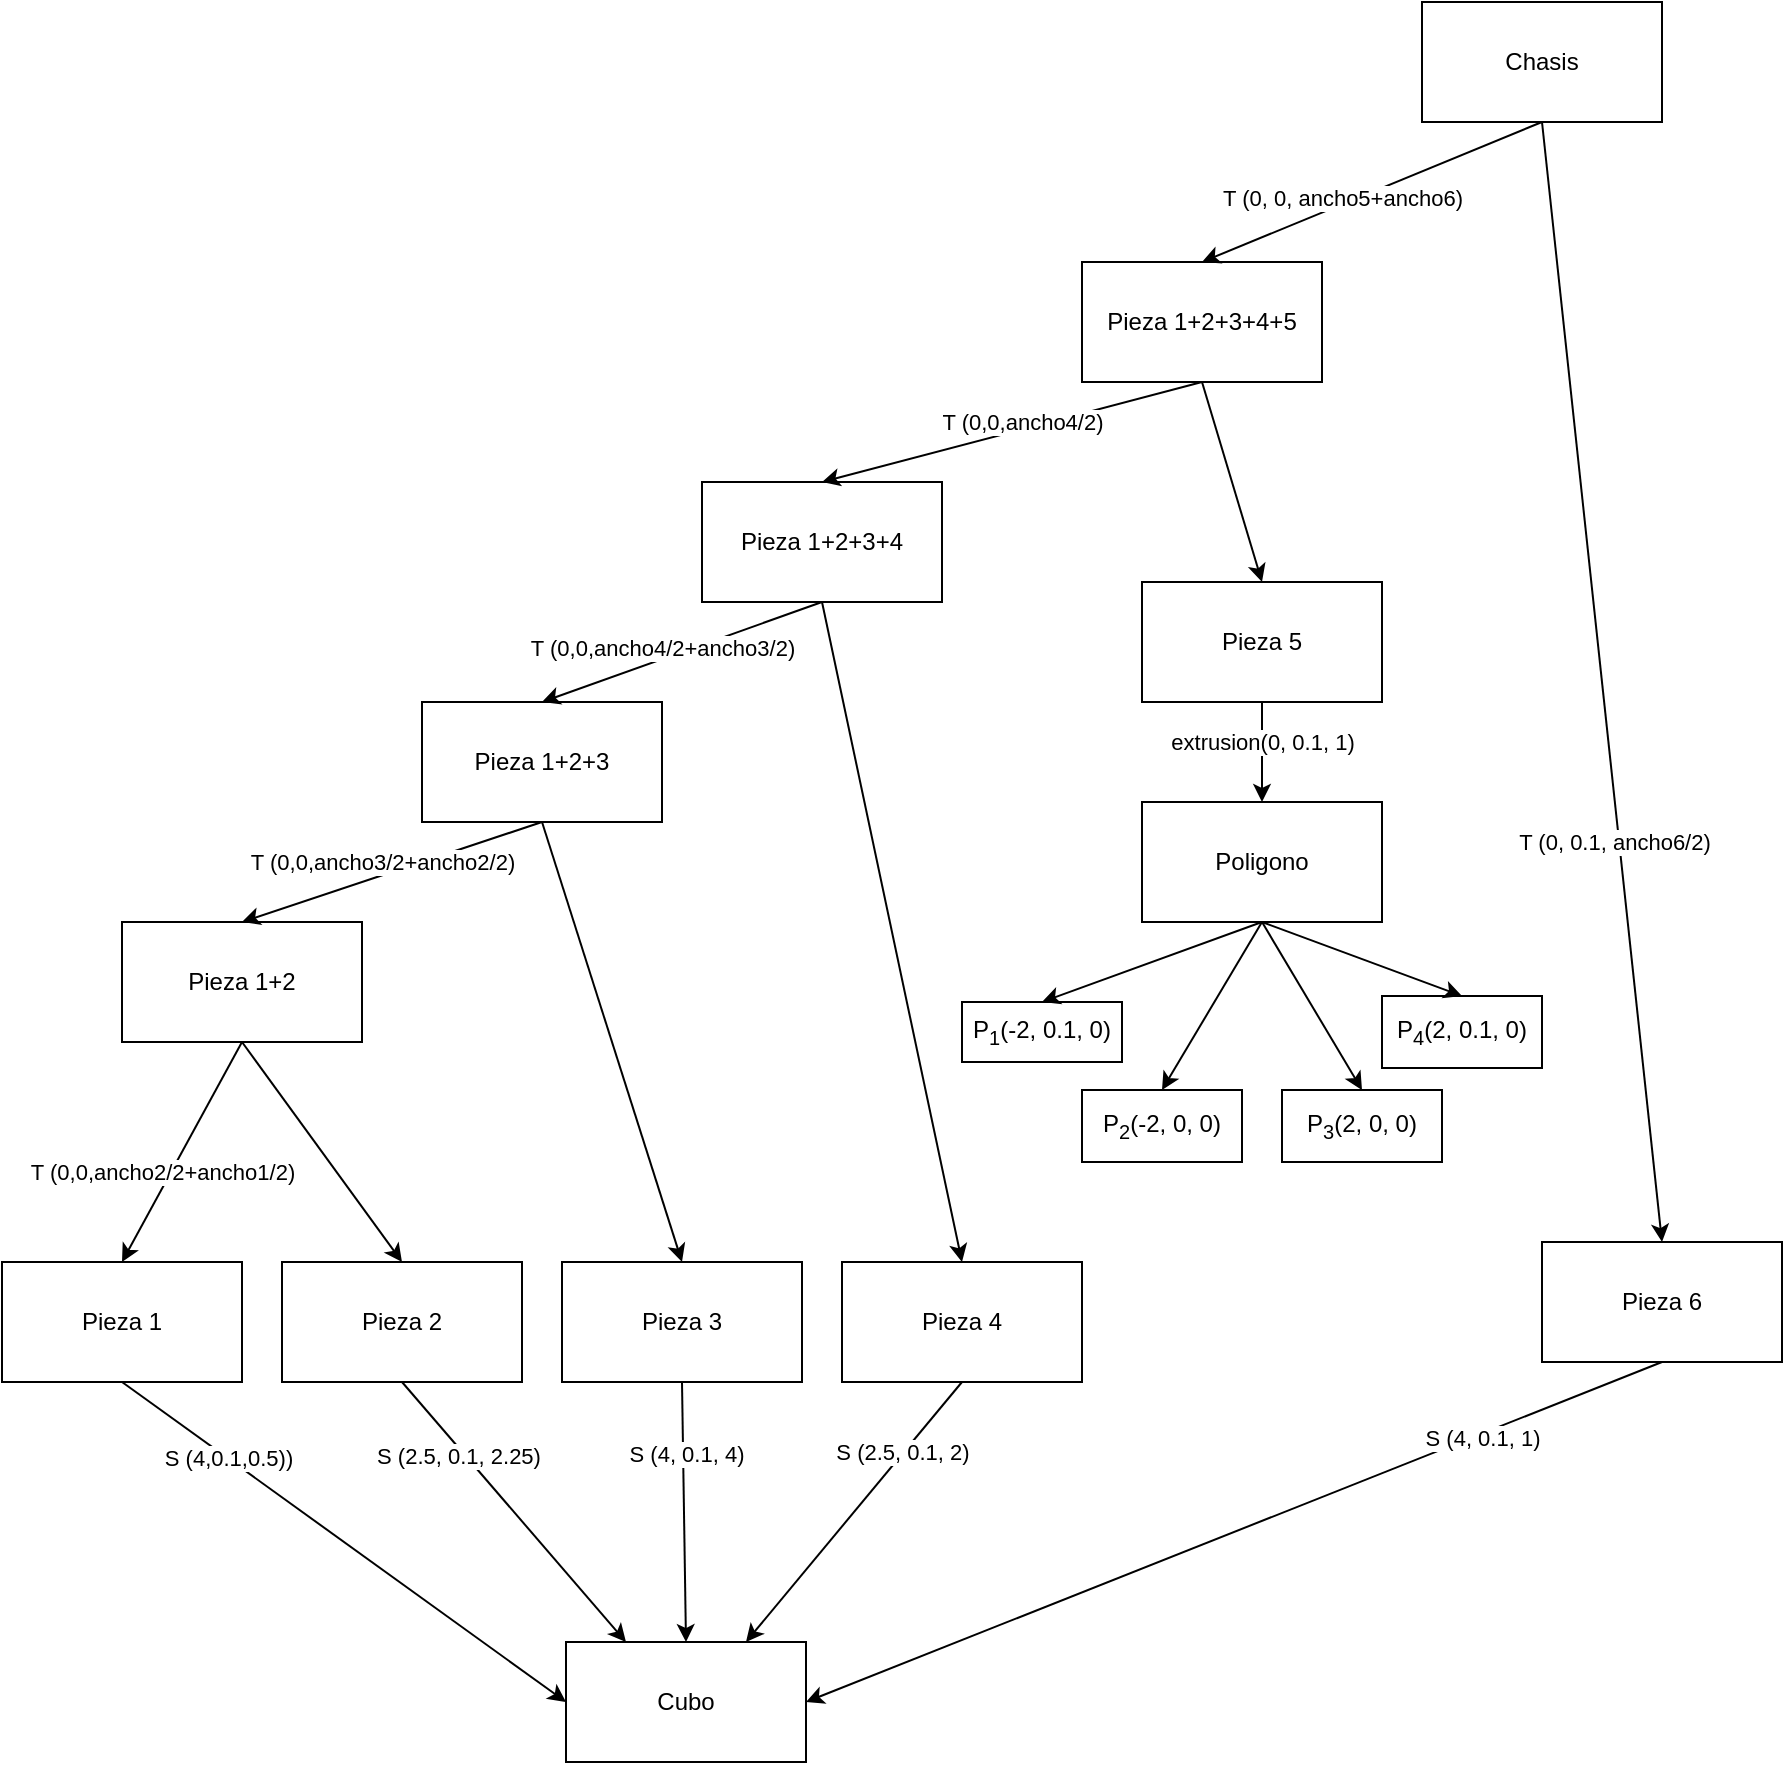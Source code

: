 <mxfile version="20.5.1" type="github" pages="5">
  <diagram id="5FqO16NwU_5ZL2j4teIe" name="Chasis">
    <mxGraphModel dx="1351" dy="913" grid="1" gridSize="10" guides="1" tooltips="1" connect="1" arrows="1" fold="1" page="1" pageScale="1" pageWidth="827" pageHeight="1169" math="0" shadow="0">
      <root>
        <mxCell id="0" />
        <mxCell id="1" parent="0" />
        <mxCell id="cYBjcVC3gLSo0TB_lw3A-2" value="Chasis" style="rounded=0;whiteSpace=wrap;html=1;" vertex="1" parent="1">
          <mxGeometry x="220" y="90" width="120" height="60" as="geometry" />
        </mxCell>
        <mxCell id="cYBjcVC3gLSo0TB_lw3A-3" value="Cubo" style="rounded=0;whiteSpace=wrap;html=1;" vertex="1" parent="1">
          <mxGeometry x="-208" y="910" width="120" height="60" as="geometry" />
        </mxCell>
        <mxCell id="cYBjcVC3gLSo0TB_lw3A-4" value="Poligono" style="rounded=0;whiteSpace=wrap;html=1;" vertex="1" parent="1">
          <mxGeometry x="80" y="490" width="120" height="60" as="geometry" />
        </mxCell>
        <mxCell id="cYBjcVC3gLSo0TB_lw3A-6" value="Pieza 1" style="rounded=0;whiteSpace=wrap;html=1;" vertex="1" parent="1">
          <mxGeometry x="-490" y="720" width="120" height="60" as="geometry" />
        </mxCell>
        <mxCell id="cYBjcVC3gLSo0TB_lw3A-7" value="Pieza 2" style="rounded=0;whiteSpace=wrap;html=1;" vertex="1" parent="1">
          <mxGeometry x="-350" y="720" width="120" height="60" as="geometry" />
        </mxCell>
        <mxCell id="cYBjcVC3gLSo0TB_lw3A-8" value="Pieza 3" style="rounded=0;whiteSpace=wrap;html=1;" vertex="1" parent="1">
          <mxGeometry x="-210" y="720" width="120" height="60" as="geometry" />
        </mxCell>
        <mxCell id="cYBjcVC3gLSo0TB_lw3A-9" value="Pieza 4" style="rounded=0;whiteSpace=wrap;html=1;" vertex="1" parent="1">
          <mxGeometry x="-70" y="720" width="120" height="60" as="geometry" />
        </mxCell>
        <mxCell id="cYBjcVC3gLSo0TB_lw3A-10" value="Pieza 6" style="rounded=0;whiteSpace=wrap;html=1;" vertex="1" parent="1">
          <mxGeometry x="280" y="710" width="120" height="60" as="geometry" />
        </mxCell>
        <mxCell id="cYBjcVC3gLSo0TB_lw3A-11" value="Pieza 5" style="rounded=0;whiteSpace=wrap;html=1;" vertex="1" parent="1">
          <mxGeometry x="80" y="380" width="120" height="60" as="geometry" />
        </mxCell>
        <mxCell id="cYBjcVC3gLSo0TB_lw3A-13" value="" style="endArrow=classic;html=1;rounded=0;exitX=0.5;exitY=1;exitDx=0;exitDy=0;entryX=0;entryY=0.5;entryDx=0;entryDy=0;" edge="1" parent="1" source="cYBjcVC3gLSo0TB_lw3A-6" target="cYBjcVC3gLSo0TB_lw3A-3">
          <mxGeometry width="50" height="50" relative="1" as="geometry">
            <mxPoint x="-178" y="900" as="sourcePoint" />
            <mxPoint x="-128" y="850" as="targetPoint" />
          </mxGeometry>
        </mxCell>
        <mxCell id="cYBjcVC3gLSo0TB_lw3A-18" value="S (4,0.1,0.5))" style="edgeLabel;html=1;align=center;verticalAlign=middle;resizable=0;points=[];" vertex="1" connectable="0" parent="cYBjcVC3gLSo0TB_lw3A-13">
          <mxGeometry x="-0.523" y="1" relative="1" as="geometry">
            <mxPoint x="-1" as="offset" />
          </mxGeometry>
        </mxCell>
        <mxCell id="cYBjcVC3gLSo0TB_lw3A-14" value="" style="endArrow=classic;html=1;rounded=0;exitX=0.5;exitY=1;exitDx=0;exitDy=0;entryX=0.25;entryY=0;entryDx=0;entryDy=0;" edge="1" parent="1" source="cYBjcVC3gLSo0TB_lw3A-7" target="cYBjcVC3gLSo0TB_lw3A-3">
          <mxGeometry width="50" height="50" relative="1" as="geometry">
            <mxPoint x="-178" y="900" as="sourcePoint" />
            <mxPoint x="-128" y="850" as="targetPoint" />
          </mxGeometry>
        </mxCell>
        <mxCell id="cYBjcVC3gLSo0TB_lw3A-19" value="S (2.5, 0.1, 2.25)" style="edgeLabel;html=1;align=center;verticalAlign=middle;resizable=0;points=[];" vertex="1" connectable="0" parent="cYBjcVC3gLSo0TB_lw3A-14">
          <mxGeometry x="-0.471" y="-3" relative="1" as="geometry">
            <mxPoint as="offset" />
          </mxGeometry>
        </mxCell>
        <mxCell id="cYBjcVC3gLSo0TB_lw3A-15" value="" style="endArrow=classic;html=1;rounded=0;exitX=0.5;exitY=1;exitDx=0;exitDy=0;entryX=0.5;entryY=0;entryDx=0;entryDy=0;" edge="1" parent="1" source="cYBjcVC3gLSo0TB_lw3A-8" target="cYBjcVC3gLSo0TB_lw3A-3">
          <mxGeometry width="50" height="50" relative="1" as="geometry">
            <mxPoint x="-178" y="900" as="sourcePoint" />
            <mxPoint x="-128" y="850" as="targetPoint" />
          </mxGeometry>
        </mxCell>
        <mxCell id="cYBjcVC3gLSo0TB_lw3A-20" value="S (4, 0.1, 4)" style="edgeLabel;html=1;align=center;verticalAlign=middle;resizable=0;points=[];" vertex="1" connectable="0" parent="cYBjcVC3gLSo0TB_lw3A-15">
          <mxGeometry x="-0.444" y="1" relative="1" as="geometry">
            <mxPoint as="offset" />
          </mxGeometry>
        </mxCell>
        <mxCell id="cYBjcVC3gLSo0TB_lw3A-16" value="" style="endArrow=classic;html=1;rounded=0;exitX=0.5;exitY=1;exitDx=0;exitDy=0;entryX=0.75;entryY=0;entryDx=0;entryDy=0;" edge="1" parent="1" source="cYBjcVC3gLSo0TB_lw3A-9" target="cYBjcVC3gLSo0TB_lw3A-3">
          <mxGeometry width="50" height="50" relative="1" as="geometry">
            <mxPoint x="-178" y="900" as="sourcePoint" />
            <mxPoint x="-128" y="850" as="targetPoint" />
          </mxGeometry>
        </mxCell>
        <mxCell id="cYBjcVC3gLSo0TB_lw3A-21" value="S (2.5, 0.1, 2)" style="edgeLabel;html=1;align=center;verticalAlign=middle;resizable=0;points=[];" vertex="1" connectable="0" parent="cYBjcVC3gLSo0TB_lw3A-16">
          <mxGeometry x="-0.46" y="-1" relative="1" as="geometry">
            <mxPoint as="offset" />
          </mxGeometry>
        </mxCell>
        <mxCell id="cYBjcVC3gLSo0TB_lw3A-17" value="" style="endArrow=classic;html=1;rounded=0;exitX=0.5;exitY=1;exitDx=0;exitDy=0;entryX=1;entryY=0.5;entryDx=0;entryDy=0;" edge="1" parent="1" source="cYBjcVC3gLSo0TB_lw3A-10" target="cYBjcVC3gLSo0TB_lw3A-3">
          <mxGeometry width="50" height="50" relative="1" as="geometry">
            <mxPoint x="-178" y="900" as="sourcePoint" />
            <mxPoint x="-128" y="850" as="targetPoint" />
          </mxGeometry>
        </mxCell>
        <mxCell id="cYBjcVC3gLSo0TB_lw3A-22" value="S (4, 0.1, 1)" style="edgeLabel;html=1;align=center;verticalAlign=middle;resizable=0;points=[];" vertex="1" connectable="0" parent="cYBjcVC3gLSo0TB_lw3A-17">
          <mxGeometry x="-0.553" y="1" relative="1" as="geometry">
            <mxPoint x="5" y="-1" as="offset" />
          </mxGeometry>
        </mxCell>
        <mxCell id="cYBjcVC3gLSo0TB_lw3A-23" value="Pieza 1+2" style="rounded=0;whiteSpace=wrap;html=1;" vertex="1" parent="1">
          <mxGeometry x="-430" y="550" width="120" height="60" as="geometry" />
        </mxCell>
        <mxCell id="cYBjcVC3gLSo0TB_lw3A-24" value="" style="endArrow=classic;html=1;rounded=0;exitX=0.5;exitY=1;exitDx=0;exitDy=0;entryX=0.5;entryY=0;entryDx=0;entryDy=0;" edge="1" parent="1" source="cYBjcVC3gLSo0TB_lw3A-23" target="cYBjcVC3gLSo0TB_lw3A-6">
          <mxGeometry width="50" height="50" relative="1" as="geometry">
            <mxPoint x="-120" y="720" as="sourcePoint" />
            <mxPoint x="-70" y="670" as="targetPoint" />
          </mxGeometry>
        </mxCell>
        <mxCell id="cYBjcVC3gLSo0TB_lw3A-37" value="T (0,0,ancho2/2+ancho1/2)" style="edgeLabel;html=1;align=center;verticalAlign=middle;resizable=0;points=[];" vertex="1" connectable="0" parent="cYBjcVC3gLSo0TB_lw3A-24">
          <mxGeometry x="-0.276" y="-5" relative="1" as="geometry">
            <mxPoint x="-14" y="27" as="offset" />
          </mxGeometry>
        </mxCell>
        <mxCell id="cYBjcVC3gLSo0TB_lw3A-25" value="" style="endArrow=classic;html=1;rounded=0;entryX=0.5;entryY=0;entryDx=0;entryDy=0;exitX=0.5;exitY=1;exitDx=0;exitDy=0;" edge="1" parent="1" source="cYBjcVC3gLSo0TB_lw3A-23" target="cYBjcVC3gLSo0TB_lw3A-7">
          <mxGeometry width="50" height="50" relative="1" as="geometry">
            <mxPoint x="-360" y="610" as="sourcePoint" />
            <mxPoint x="-70" y="670" as="targetPoint" />
          </mxGeometry>
        </mxCell>
        <mxCell id="cYBjcVC3gLSo0TB_lw3A-26" value="Pieza 1+2+3" style="rounded=0;whiteSpace=wrap;html=1;" vertex="1" parent="1">
          <mxGeometry x="-280" y="440" width="120" height="60" as="geometry" />
        </mxCell>
        <mxCell id="cYBjcVC3gLSo0TB_lw3A-27" value="Pieza 1+2+3+4" style="rounded=0;whiteSpace=wrap;html=1;" vertex="1" parent="1">
          <mxGeometry x="-140" y="330" width="120" height="60" as="geometry" />
        </mxCell>
        <mxCell id="cYBjcVC3gLSo0TB_lw3A-28" value="" style="endArrow=classic;html=1;rounded=0;exitX=0.5;exitY=1;exitDx=0;exitDy=0;entryX=0.5;entryY=0;entryDx=0;entryDy=0;" edge="1" parent="1" source="cYBjcVC3gLSo0TB_lw3A-26" target="cYBjcVC3gLSo0TB_lw3A-23">
          <mxGeometry width="50" height="50" relative="1" as="geometry">
            <mxPoint x="-120" y="720" as="sourcePoint" />
            <mxPoint x="-70" y="670" as="targetPoint" />
          </mxGeometry>
        </mxCell>
        <mxCell id="cYBjcVC3gLSo0TB_lw3A-38" value="T (0,0,ancho3/2+ancho2/2)" style="edgeLabel;html=1;align=center;verticalAlign=middle;resizable=0;points=[];" vertex="1" connectable="0" parent="cYBjcVC3gLSo0TB_lw3A-28">
          <mxGeometry x="-0.368" relative="1" as="geometry">
            <mxPoint x="-33" y="4" as="offset" />
          </mxGeometry>
        </mxCell>
        <mxCell id="cYBjcVC3gLSo0TB_lw3A-29" value="" style="endArrow=classic;html=1;rounded=0;exitX=0.5;exitY=1;exitDx=0;exitDy=0;entryX=0.5;entryY=0;entryDx=0;entryDy=0;" edge="1" parent="1" source="cYBjcVC3gLSo0TB_lw3A-26" target="cYBjcVC3gLSo0TB_lw3A-8">
          <mxGeometry width="50" height="50" relative="1" as="geometry">
            <mxPoint x="-120" y="720" as="sourcePoint" />
            <mxPoint x="-70" y="670" as="targetPoint" />
          </mxGeometry>
        </mxCell>
        <mxCell id="cYBjcVC3gLSo0TB_lw3A-30" value="" style="endArrow=classic;html=1;rounded=0;exitX=0.5;exitY=1;exitDx=0;exitDy=0;entryX=0.5;entryY=0;entryDx=0;entryDy=0;" edge="1" parent="1" source="cYBjcVC3gLSo0TB_lw3A-27" target="cYBjcVC3gLSo0TB_lw3A-26">
          <mxGeometry width="50" height="50" relative="1" as="geometry">
            <mxPoint x="-120" y="720" as="sourcePoint" />
            <mxPoint x="-70" y="670" as="targetPoint" />
          </mxGeometry>
        </mxCell>
        <mxCell id="cYBjcVC3gLSo0TB_lw3A-41" value="T (0,0,ancho4/2+ancho3/2)" style="edgeLabel;html=1;align=center;verticalAlign=middle;resizable=0;points=[];" vertex="1" connectable="0" parent="cYBjcVC3gLSo0TB_lw3A-30">
          <mxGeometry x="-0.187" y="3" relative="1" as="geometry">
            <mxPoint x="-24" as="offset" />
          </mxGeometry>
        </mxCell>
        <mxCell id="cYBjcVC3gLSo0TB_lw3A-31" value="" style="endArrow=classic;html=1;rounded=0;exitX=0.5;exitY=1;exitDx=0;exitDy=0;entryX=0.5;entryY=0;entryDx=0;entryDy=0;" edge="1" parent="1" source="cYBjcVC3gLSo0TB_lw3A-27" target="cYBjcVC3gLSo0TB_lw3A-9">
          <mxGeometry width="50" height="50" relative="1" as="geometry">
            <mxPoint x="-120" y="720" as="sourcePoint" />
            <mxPoint x="-70" y="670" as="targetPoint" />
          </mxGeometry>
        </mxCell>
        <mxCell id="cYBjcVC3gLSo0TB_lw3A-32" value="" style="endArrow=classic;html=1;rounded=0;entryX=0.5;entryY=0;entryDx=0;entryDy=0;exitX=0.5;exitY=1;exitDx=0;exitDy=0;" edge="1" parent="1" source="cYBjcVC3gLSo0TB_lw3A-33" target="cYBjcVC3gLSo0TB_lw3A-11">
          <mxGeometry width="50" height="50" relative="1" as="geometry">
            <mxPoint x="70" y="310" as="sourcePoint" />
            <mxPoint x="-70" y="670" as="targetPoint" />
          </mxGeometry>
        </mxCell>
        <mxCell id="cYBjcVC3gLSo0TB_lw3A-33" value="Pieza 1+2+3+4+5" style="rounded=0;whiteSpace=wrap;html=1;" vertex="1" parent="1">
          <mxGeometry x="50" y="220" width="120" height="60" as="geometry" />
        </mxCell>
        <mxCell id="cYBjcVC3gLSo0TB_lw3A-36" value="" style="endArrow=classic;html=1;rounded=0;exitX=0.5;exitY=1;exitDx=0;exitDy=0;entryX=0.5;entryY=0;entryDx=0;entryDy=0;" edge="1" parent="1" source="cYBjcVC3gLSo0TB_lw3A-33" target="cYBjcVC3gLSo0TB_lw3A-27">
          <mxGeometry width="50" height="50" relative="1" as="geometry">
            <mxPoint x="170" y="720" as="sourcePoint" />
            <mxPoint x="220" y="670" as="targetPoint" />
          </mxGeometry>
        </mxCell>
        <mxCell id="cYBjcVC3gLSo0TB_lw3A-42" value="T (0,0,ancho4/2)" style="edgeLabel;html=1;align=center;verticalAlign=middle;resizable=0;points=[];" vertex="1" connectable="0" parent="cYBjcVC3gLSo0TB_lw3A-36">
          <mxGeometry x="0.487" y="-1" relative="1" as="geometry">
            <mxPoint x="51" y="-16" as="offset" />
          </mxGeometry>
        </mxCell>
        <mxCell id="cYBjcVC3gLSo0TB_lw3A-44" value="" style="endArrow=classic;html=1;rounded=0;exitX=0.5;exitY=1;exitDx=0;exitDy=0;" edge="1" parent="1" source="cYBjcVC3gLSo0TB_lw3A-11" target="cYBjcVC3gLSo0TB_lw3A-4">
          <mxGeometry width="50" height="50" relative="1" as="geometry">
            <mxPoint x="200" y="580" as="sourcePoint" />
            <mxPoint x="250" y="530" as="targetPoint" />
          </mxGeometry>
        </mxCell>
        <mxCell id="V-6giukHPPgfOI1WMAVf-1" value="extrusion(0, 0.1, 1)" style="edgeLabel;html=1;align=center;verticalAlign=middle;resizable=0;points=[];" vertex="1" connectable="0" parent="cYBjcVC3gLSo0TB_lw3A-44">
          <mxGeometry x="-0.48" y="-2" relative="1" as="geometry">
            <mxPoint x="2" y="7" as="offset" />
          </mxGeometry>
        </mxCell>
        <mxCell id="cYBjcVC3gLSo0TB_lw3A-48" value="P&lt;sub&gt;1&lt;/sub&gt;(-2, 0.1, 0)" style="rounded=0;whiteSpace=wrap;html=1;" vertex="1" parent="1">
          <mxGeometry x="-10" y="590" width="80" height="30" as="geometry" />
        </mxCell>
        <mxCell id="cYBjcVC3gLSo0TB_lw3A-49" value="P&lt;sub&gt;2&lt;/sub&gt;(-2, 0, 0)" style="rounded=0;whiteSpace=wrap;html=1;" vertex="1" parent="1">
          <mxGeometry x="50" y="634" width="80" height="36" as="geometry" />
        </mxCell>
        <mxCell id="cYBjcVC3gLSo0TB_lw3A-50" value="P&lt;sub&gt;3&lt;/sub&gt;(2, 0, 0)" style="rounded=0;whiteSpace=wrap;html=1;" vertex="1" parent="1">
          <mxGeometry x="150" y="634" width="80" height="36" as="geometry" />
        </mxCell>
        <mxCell id="cYBjcVC3gLSo0TB_lw3A-52" value="P&lt;sub&gt;4&lt;/sub&gt;(2, 0.1, 0)" style="rounded=0;whiteSpace=wrap;html=1;" vertex="1" parent="1">
          <mxGeometry x="200" y="587" width="80" height="36" as="geometry" />
        </mxCell>
        <mxCell id="cYBjcVC3gLSo0TB_lw3A-55" value="" style="endArrow=classic;html=1;rounded=0;exitX=0.5;exitY=1;exitDx=0;exitDy=0;entryX=0.5;entryY=0;entryDx=0;entryDy=0;" edge="1" parent="1" source="cYBjcVC3gLSo0TB_lw3A-4" target="cYBjcVC3gLSo0TB_lw3A-48">
          <mxGeometry width="50" height="50" relative="1" as="geometry">
            <mxPoint x="150" y="580" as="sourcePoint" />
            <mxPoint x="120" y="610" as="targetPoint" />
          </mxGeometry>
        </mxCell>
        <mxCell id="cYBjcVC3gLSo0TB_lw3A-56" value="" style="endArrow=classic;html=1;rounded=0;exitX=0.5;exitY=1;exitDx=0;exitDy=0;entryX=0.5;entryY=0;entryDx=0;entryDy=0;" edge="1" parent="1" source="cYBjcVC3gLSo0TB_lw3A-4" target="cYBjcVC3gLSo0TB_lw3A-49">
          <mxGeometry width="50" height="50" relative="1" as="geometry">
            <mxPoint x="150" y="580" as="sourcePoint" />
            <mxPoint x="200" y="530" as="targetPoint" />
          </mxGeometry>
        </mxCell>
        <mxCell id="cYBjcVC3gLSo0TB_lw3A-57" value="" style="endArrow=classic;html=1;rounded=0;exitX=0.5;exitY=1;exitDx=0;exitDy=0;entryX=0.5;entryY=0;entryDx=0;entryDy=0;" edge="1" parent="1" source="cYBjcVC3gLSo0TB_lw3A-4" target="cYBjcVC3gLSo0TB_lw3A-50">
          <mxGeometry width="50" height="50" relative="1" as="geometry">
            <mxPoint x="150" y="580" as="sourcePoint" />
            <mxPoint x="200" y="530" as="targetPoint" />
          </mxGeometry>
        </mxCell>
        <mxCell id="cYBjcVC3gLSo0TB_lw3A-58" value="" style="endArrow=classic;html=1;rounded=0;exitX=0.5;exitY=1;exitDx=0;exitDy=0;entryX=0.5;entryY=0;entryDx=0;entryDy=0;" edge="1" parent="1" source="cYBjcVC3gLSo0TB_lw3A-4" target="cYBjcVC3gLSo0TB_lw3A-52">
          <mxGeometry width="50" height="50" relative="1" as="geometry">
            <mxPoint x="150" y="580" as="sourcePoint" />
            <mxPoint x="200" y="530" as="targetPoint" />
          </mxGeometry>
        </mxCell>
        <mxCell id="cYBjcVC3gLSo0TB_lw3A-59" value="" style="endArrow=classic;html=1;rounded=0;exitX=0.5;exitY=1;exitDx=0;exitDy=0;entryX=0.5;entryY=0;entryDx=0;entryDy=0;" edge="1" parent="1" source="cYBjcVC3gLSo0TB_lw3A-2" target="cYBjcVC3gLSo0TB_lw3A-10">
          <mxGeometry width="50" height="50" relative="1" as="geometry">
            <mxPoint x="150" y="580" as="sourcePoint" />
            <mxPoint x="200" y="530" as="targetPoint" />
          </mxGeometry>
        </mxCell>
        <mxCell id="cYBjcVC3gLSo0TB_lw3A-60" value="T (0, 0.1, ancho6/2)" style="edgeLabel;html=1;align=center;verticalAlign=middle;resizable=0;points=[];" vertex="1" connectable="0" parent="cYBjcVC3gLSo0TB_lw3A-59">
          <mxGeometry x="0.278" y="-3" relative="1" as="geometry">
            <mxPoint y="1" as="offset" />
          </mxGeometry>
        </mxCell>
        <mxCell id="cYBjcVC3gLSo0TB_lw3A-61" value="" style="endArrow=classic;html=1;rounded=0;exitX=0.5;exitY=1;exitDx=0;exitDy=0;entryX=0.5;entryY=0;entryDx=0;entryDy=0;" edge="1" parent="1" source="cYBjcVC3gLSo0TB_lw3A-2" target="cYBjcVC3gLSo0TB_lw3A-33">
          <mxGeometry width="50" height="50" relative="1" as="geometry">
            <mxPoint x="150" y="580" as="sourcePoint" />
            <mxPoint x="200" y="530" as="targetPoint" />
          </mxGeometry>
        </mxCell>
        <mxCell id="cYBjcVC3gLSo0TB_lw3A-62" value="&lt;span style=&quot;color: rgba(0, 0, 0, 0); font-family: monospace; font-size: 0px; text-align: start; background-color: rgb(248, 249, 250);&quot;&gt;%3CmxGraphModel%3E%3Croot%3E%3CmxCell%20id%3D%220%22%2F%3E%3CmxCell%20id%3D%221%22%20parent%3D%220%22%2F%3E%3CmxCell%20id%3D%222%22%20value%3D%22P3(2%2C%200%2C%200)%22%20style%3D%22rounded%3D0%3BwhiteSpace%3Dwrap%3Bhtml%3D1%3B%22%20vertex%3D%221%22%20parent%3D%221%22%3E%3CmxGeometry%20x%3D%22534%22%20y%3D%22490%22%20width%3D%22120%22%20height%3D%2260%22%20as%3D%22geometry%22%2F%3E%3C%2FmxCell%3E%3C%2Froot%3E%3C%2FmxGraphModel%3TRT&lt;/span&gt;" style="edgeLabel;html=1;align=center;verticalAlign=middle;resizable=0;points=[];" vertex="1" connectable="0" parent="cYBjcVC3gLSo0TB_lw3A-61">
          <mxGeometry x="-0.222" relative="1" as="geometry">
            <mxPoint x="1" as="offset" />
          </mxGeometry>
        </mxCell>
        <mxCell id="cYBjcVC3gLSo0TB_lw3A-63" value="T (0, 0, ancho5+ancho6)" style="edgeLabel;html=1;align=center;verticalAlign=middle;resizable=0;points=[];" vertex="1" connectable="0" parent="cYBjcVC3gLSo0TB_lw3A-61">
          <mxGeometry x="0.21" y="5" relative="1" as="geometry">
            <mxPoint y="-9" as="offset" />
          </mxGeometry>
        </mxCell>
      </root>
    </mxGraphModel>
  </diagram>
  <diagram id="jtql90cX2GXcJZsG7xXu" name="Guardabarros">
    <mxGraphModel dx="524" dy="913" grid="1" gridSize="10" guides="1" tooltips="1" connect="1" arrows="1" fold="1" page="1" pageScale="1" pageWidth="827" pageHeight="1169" math="0" shadow="0">
      <root>
        <mxCell id="0" />
        <mxCell id="1" parent="0" />
        <mxCell id="YWl4SaaRgPi7A-b4CHQc-1" value="Guardabarros" style="rounded=0;whiteSpace=wrap;html=1;" vertex="1" parent="1">
          <mxGeometry x="200" y="30" width="230" height="60" as="geometry" />
        </mxCell>
        <mxCell id="YWl4SaaRgPi7A-b4CHQc-3" value="Poligono[i]" style="rounded=0;whiteSpace=wrap;html=1;" vertex="1" parent="1">
          <mxGeometry x="250" y="460" width="120" height="60" as="geometry" />
        </mxCell>
        <mxCell id="YWl4SaaRgPi7A-b4CHQc-4" value="Extrusion[LADOS_CIRCULO/4]" style="rounded=0;whiteSpace=wrap;html=1;" vertex="1" parent="1">
          <mxGeometry x="430" y="340" width="180" height="60" as="geometry" />
        </mxCell>
        <mxCell id="YWl4SaaRgPi7A-b4CHQc-5" value="..." style="text;html=1;align=center;verticalAlign=middle;resizable=0;points=[];autosize=1;strokeColor=none;fillColor=none;" vertex="1" parent="1">
          <mxGeometry x="195" y="355" width="30" height="30" as="geometry" />
        </mxCell>
        <mxCell id="YWl4SaaRgPi7A-b4CHQc-6" value="..." style="text;html=1;align=center;verticalAlign=middle;resizable=0;points=[];autosize=1;strokeColor=none;fillColor=none;" vertex="1" parent="1">
          <mxGeometry x="383.5" y="355" width="30" height="30" as="geometry" />
        </mxCell>
        <mxCell id="L3F5uj6K5Kh_m014AXHH-7" value="P&lt;sub&gt;1&lt;/sub&gt;(-largo/2, alto*sen(angulo*i), ancho/2)" style="rounded=0;whiteSpace=wrap;html=1;" vertex="1" parent="1">
          <mxGeometry x="350" y="560" width="250" height="31" as="geometry" />
        </mxCell>
        <mxCell id="L3F5uj6K5Kh_m014AXHH-8" value="P&lt;sub&gt;2&lt;/sub&gt;(-largo/2, alto*sen(angulo*(i-1)), ancho/2)" style="rounded=0;whiteSpace=wrap;html=1;" vertex="1" parent="1">
          <mxGeometry x="350" y="607.5" width="250" height="36" as="geometry" />
        </mxCell>
        <mxCell id="L3F5uj6K5Kh_m014AXHH-9" value="P&lt;sub&gt;3&lt;/sub&gt;(-largo/2, 0, radio)" style="rounded=0;whiteSpace=wrap;html=1;" vertex="1" parent="1">
          <mxGeometry x="350" y="657.5" width="130" height="36" as="geometry" />
        </mxCell>
        <mxCell id="L3F5uj6K5Kh_m014AXHH-11" value="Curva" style="rounded=0;whiteSpace=wrap;html=1;" vertex="1" parent="1">
          <mxGeometry x="250" y="190" width="120" height="60" as="geometry" />
        </mxCell>
        <mxCell id="L3F5uj6K5Kh_m014AXHH-12" value="" style="endArrow=classic;html=1;rounded=0;exitX=0.5;exitY=1;exitDx=0;exitDy=0;entryX=0.5;entryY=0;entryDx=0;entryDy=0;" edge="1" parent="1" source="L3F5uj6K5Kh_m014AXHH-11" target="L3F5uj6K5Kh_m014AXHH-22">
          <mxGeometry width="50" height="50" relative="1" as="geometry">
            <mxPoint x="90" y="430" as="sourcePoint" />
            <mxPoint x="90" y="320" as="targetPoint" />
          </mxGeometry>
        </mxCell>
        <mxCell id="L3F5uj6K5Kh_m014AXHH-13" value="" style="endArrow=classic;html=1;rounded=0;exitX=0.5;exitY=1;exitDx=0;exitDy=0;entryX=0.5;entryY=0;entryDx=0;entryDy=0;" edge="1" parent="1" source="L3F5uj6K5Kh_m014AXHH-11" target="wLCo1cd0LWxURkyOtaVb-1">
          <mxGeometry width="50" height="50" relative="1" as="geometry">
            <mxPoint x="90" y="430" as="sourcePoint" />
            <mxPoint x="310" y="340" as="targetPoint" />
          </mxGeometry>
        </mxCell>
        <mxCell id="L3F5uj6K5Kh_m014AXHH-14" value="" style="endArrow=classic;html=1;rounded=0;exitX=0.5;exitY=1;exitDx=0;exitDy=0;entryX=0.5;entryY=0;entryDx=0;entryDy=0;" edge="1" parent="1" source="L3F5uj6K5Kh_m014AXHH-11" target="YWl4SaaRgPi7A-b4CHQc-4">
          <mxGeometry width="50" height="50" relative="1" as="geometry">
            <mxPoint x="460" y="430" as="sourcePoint" />
            <mxPoint x="510" y="380" as="targetPoint" />
          </mxGeometry>
        </mxCell>
        <mxCell id="L3F5uj6K5Kh_m014AXHH-15" value="P&lt;span style=&quot;font-size: 10px;&quot;&gt;4&lt;/span&gt;(-largo/2, alto*sin(angulo*(i-1)), radio)" style="rounded=0;whiteSpace=wrap;html=1;" vertex="1" parent="1">
          <mxGeometry x="350" y="707.5" width="250" height="36" as="geometry" />
        </mxCell>
        <mxCell id="L3F5uj6K5Kh_m014AXHH-18" value="" style="curved=1;endArrow=classic;html=1;rounded=0;exitX=0.25;exitY=1;exitDx=0;exitDy=0;entryX=0;entryY=0.5;entryDx=0;entryDy=0;" edge="1" parent="1" source="YWl4SaaRgPi7A-b4CHQc-3" target="L3F5uj6K5Kh_m014AXHH-7">
          <mxGeometry width="50" height="50" relative="1" as="geometry">
            <mxPoint x="420" y="500" as="sourcePoint" />
            <mxPoint x="470" y="450" as="targetPoint" />
            <Array as="points">
              <mxPoint x="280" y="550" />
            </Array>
          </mxGeometry>
        </mxCell>
        <mxCell id="L3F5uj6K5Kh_m014AXHH-19" value="" style="curved=1;endArrow=classic;html=1;rounded=0;exitX=0.25;exitY=1;exitDx=0;exitDy=0;entryX=0;entryY=0.5;entryDx=0;entryDy=0;" edge="1" parent="1" source="YWl4SaaRgPi7A-b4CHQc-3" target="L3F5uj6K5Kh_m014AXHH-8">
          <mxGeometry width="50" height="50" relative="1" as="geometry">
            <mxPoint x="320" y="510" as="sourcePoint" />
            <mxPoint x="350" y="555.5" as="targetPoint" />
            <Array as="points">
              <mxPoint x="280" y="596" />
            </Array>
          </mxGeometry>
        </mxCell>
        <mxCell id="L3F5uj6K5Kh_m014AXHH-20" value="" style="curved=1;endArrow=classic;html=1;rounded=0;exitX=0.25;exitY=1;exitDx=0;exitDy=0;entryX=0;entryY=0.5;entryDx=0;entryDy=0;" edge="1" parent="1" source="YWl4SaaRgPi7A-b4CHQc-3" target="L3F5uj6K5Kh_m014AXHH-9">
          <mxGeometry width="50" height="50" relative="1" as="geometry">
            <mxPoint x="320" y="510" as="sourcePoint" />
            <mxPoint x="350" y="605.5" as="targetPoint" />
            <Array as="points">
              <mxPoint x="280" y="640" />
            </Array>
          </mxGeometry>
        </mxCell>
        <mxCell id="L3F5uj6K5Kh_m014AXHH-21" value="" style="curved=1;endArrow=classic;html=1;rounded=0;exitX=0.25;exitY=1;exitDx=0;exitDy=0;entryX=0;entryY=0.5;entryDx=0;entryDy=0;" edge="1" parent="1" source="YWl4SaaRgPi7A-b4CHQc-3" target="L3F5uj6K5Kh_m014AXHH-15">
          <mxGeometry width="50" height="50" relative="1" as="geometry">
            <mxPoint x="320" y="510" as="sourcePoint" />
            <mxPoint x="350" y="655.5" as="targetPoint" />
            <Array as="points">
              <mxPoint x="280" y="690" />
            </Array>
          </mxGeometry>
        </mxCell>
        <mxCell id="L3F5uj6K5Kh_m014AXHH-22" value="Extrusion[0]" style="rounded=0;whiteSpace=wrap;html=1;" vertex="1" parent="1">
          <mxGeometry x="60" y="340" width="120" height="60" as="geometry" />
        </mxCell>
        <mxCell id="L3F5uj6K5Kh_m014AXHH-23" value="" style="endArrow=classic;html=1;rounded=0;exitX=0.25;exitY=1;exitDx=0;exitDy=0;entryX=0.25;entryY=0;entryDx=0;entryDy=0;" edge="1" parent="1" source="YWl4SaaRgPi7A-b4CHQc-1" target="L3F5uj6K5Kh_m014AXHH-11">
          <mxGeometry width="50" height="50" relative="1" as="geometry">
            <mxPoint x="420" y="400" as="sourcePoint" />
            <mxPoint x="470" y="350" as="targetPoint" />
          </mxGeometry>
        </mxCell>
        <mxCell id="L3F5uj6K5Kh_m014AXHH-24" value="" style="endArrow=classic;html=1;rounded=0;exitX=0.75;exitY=1;exitDx=0;exitDy=0;entryX=0.75;entryY=0;entryDx=0;entryDy=0;" edge="1" parent="1" source="YWl4SaaRgPi7A-b4CHQc-1" target="L3F5uj6K5Kh_m014AXHH-11">
          <mxGeometry width="50" height="50" relative="1" as="geometry">
            <mxPoint x="320" y="90" as="sourcePoint" />
            <mxPoint x="342.5" y="190" as="targetPoint" />
          </mxGeometry>
        </mxCell>
        <mxCell id="L3F5uj6K5Kh_m014AXHH-25" value="R(180, 0, 1, 0)" style="edgeLabel;html=1;align=center;verticalAlign=middle;resizable=0;points=[];" vertex="1" connectable="0" parent="L3F5uj6K5Kh_m014AXHH-24">
          <mxGeometry x="0.447" y="2" relative="1" as="geometry">
            <mxPoint y="-23" as="offset" />
          </mxGeometry>
        </mxCell>
        <mxCell id="L3F5uj6K5Kh_m014AXHH-26" value="largo = 0.75&lt;br&gt;alto = 1 = radio&lt;br&gt;ancho = 2.25&lt;br&gt;LADOS_CIRCULO = 64&lt;br&gt;angulo = 2π/LADOS_CIRCULO" style="shape=note;whiteSpace=wrap;html=1;backgroundOutline=1;darkOpacity=0.05;" vertex="1" parent="1">
          <mxGeometry x="40" y="477.5" width="180" height="100" as="geometry" />
        </mxCell>
        <mxCell id="wLCo1cd0LWxURkyOtaVb-1" value="Extrusion[i]" style="rounded=0;whiteSpace=wrap;html=1;" vertex="1" parent="1">
          <mxGeometry x="250" y="340" width="120" height="60" as="geometry" />
        </mxCell>
        <mxCell id="wLCo1cd0LWxURkyOtaVb-2" value="" style="endArrow=classic;html=1;rounded=0;exitX=0.5;exitY=1;exitDx=0;exitDy=0;entryX=0.5;entryY=0;entryDx=0;entryDy=0;" edge="1" parent="1" source="wLCo1cd0LWxURkyOtaVb-1" target="YWl4SaaRgPi7A-b4CHQc-3">
          <mxGeometry width="50" height="50" relative="1" as="geometry">
            <mxPoint x="320" y="360" as="sourcePoint" />
            <mxPoint x="330" y="440" as="targetPoint" />
          </mxGeometry>
        </mxCell>
        <mxCell id="wLCo1cd0LWxURkyOtaVb-3" value="extrusion(largo, 0, 0)" style="edgeLabel;html=1;align=center;verticalAlign=middle;resizable=0;points=[];" vertex="1" connectable="0" parent="wLCo1cd0LWxURkyOtaVb-2">
          <mxGeometry x="-0.333" y="-2" relative="1" as="geometry">
            <mxPoint as="offset" />
          </mxGeometry>
        </mxCell>
      </root>
    </mxGraphModel>
  </diagram>
  <diagram id="PKRfgj5FoOeQjT62K-x8" name="Carroceria Lateral">
    <mxGraphModel dx="953" dy="1660" grid="1" gridSize="10" guides="1" tooltips="1" connect="1" arrows="1" fold="1" page="1" pageScale="1" pageWidth="827" pageHeight="1169" math="0" shadow="0">
      <root>
        <mxCell id="0" />
        <mxCell id="1" parent="0" />
        <mxCell id="iICLIXirbe9dpJ8QDpsS-1" value="Pieza 1 -&lt;br&gt;Parte Lateral Superior Delantera Alta" style="rounded=0;whiteSpace=wrap;html=1;" vertex="1" parent="1">
          <mxGeometry x="150" y="579.75" width="120" height="60" as="geometry" />
        </mxCell>
        <mxCell id="iICLIXirbe9dpJ8QDpsS-3" value="Semicilindro" style="rounded=0;whiteSpace=wrap;html=1;" vertex="1" parent="1">
          <mxGeometry x="90" y="739.75" width="120" height="60" as="geometry" />
        </mxCell>
        <mxCell id="iICLIXirbe9dpJ8QDpsS-4" value="" style="endArrow=classic;html=1;rounded=0;exitX=0.5;exitY=1;exitDx=0;exitDy=0;entryX=0.5;entryY=0;entryDx=0;entryDy=0;" edge="1" parent="1" source="iICLIXirbe9dpJ8QDpsS-1" target="iICLIXirbe9dpJ8QDpsS-3">
          <mxGeometry width="50" height="50" relative="1" as="geometry">
            <mxPoint x="270" y="529.75" as="sourcePoint" />
            <mxPoint x="320" y="479.75" as="targetPoint" />
          </mxGeometry>
        </mxCell>
        <mxCell id="iICLIXirbe9dpJ8QDpsS-5" value="S (0.5, 0.75, 3)" style="edgeLabel;html=1;align=center;verticalAlign=middle;resizable=0;points=[];" vertex="1" connectable="0" parent="iICLIXirbe9dpJ8QDpsS-4">
          <mxGeometry x="0.356" y="-2" relative="1" as="geometry">
            <mxPoint as="offset" />
          </mxGeometry>
        </mxCell>
        <mxCell id="iICLIXirbe9dpJ8QDpsS-6" value="T (0, alto1/2,0)" style="edgeLabel;html=1;align=center;verticalAlign=middle;resizable=0;points=[];" vertex="1" connectable="0" parent="iICLIXirbe9dpJ8QDpsS-4">
          <mxGeometry x="-0.312" y="-3" relative="1" as="geometry">
            <mxPoint as="offset" />
          </mxGeometry>
        </mxCell>
        <mxCell id="iICLIXirbe9dpJ8QDpsS-7" value="Pieza 1.5 -&lt;br&gt;Parte Lateral Superior Delantera Baja" style="rounded=0;whiteSpace=wrap;html=1;" vertex="1" parent="1">
          <mxGeometry x="300" y="579.75" width="120" height="60" as="geometry" />
        </mxCell>
        <mxCell id="iICLIXirbe9dpJ8QDpsS-8" value="Cubo" style="rounded=0;whiteSpace=wrap;html=1;" vertex="1" parent="1">
          <mxGeometry x="300" y="739.75" width="120" height="60" as="geometry" />
        </mxCell>
        <mxCell id="iICLIXirbe9dpJ8QDpsS-9" value="" style="endArrow=classic;html=1;rounded=0;exitX=0.5;exitY=1;exitDx=0;exitDy=0;entryX=0.5;entryY=0;entryDx=0;entryDy=0;" edge="1" parent="1" source="iICLIXirbe9dpJ8QDpsS-7" target="iICLIXirbe9dpJ8QDpsS-8">
          <mxGeometry width="50" height="50" relative="1" as="geometry">
            <mxPoint x="270" y="559.75" as="sourcePoint" />
            <mxPoint x="320" y="509.75" as="targetPoint" />
          </mxGeometry>
        </mxCell>
        <mxCell id="wFNt9a2i-XBwmgEseBS8-27" value="S (largo1, alto1/2, ancho1)" style="edgeLabel;html=1;align=center;verticalAlign=middle;resizable=0;points=[];" vertex="1" connectable="0" parent="iICLIXirbe9dpJ8QDpsS-9">
          <mxGeometry x="-0.326" y="2" relative="1" as="geometry">
            <mxPoint as="offset" />
          </mxGeometry>
        </mxCell>
        <mxCell id="iICLIXirbe9dpJ8QDpsS-10" value="Parte Lateral Superior Delantera" style="rounded=0;whiteSpace=wrap;html=1;" vertex="1" parent="1">
          <mxGeometry x="220" y="330" width="120" height="60" as="geometry" />
        </mxCell>
        <mxCell id="iICLIXirbe9dpJ8QDpsS-11" value="" style="endArrow=classic;html=1;rounded=0;exitX=0.5;exitY=1;exitDx=0;exitDy=0;entryX=0.5;entryY=0;entryDx=0;entryDy=0;" edge="1" parent="1" source="iICLIXirbe9dpJ8QDpsS-10" target="iICLIXirbe9dpJ8QDpsS-7">
          <mxGeometry width="50" height="50" relative="1" as="geometry">
            <mxPoint x="270" y="430" as="sourcePoint" />
            <mxPoint x="320" y="380" as="targetPoint" />
          </mxGeometry>
        </mxCell>
        <mxCell id="iICLIXirbe9dpJ8QDpsS-14" value="" style="endArrow=classic;html=1;rounded=0;exitX=0.5;exitY=1;exitDx=0;exitDy=0;entryX=0.5;entryY=0;entryDx=0;entryDy=0;" edge="1" parent="1" source="iICLIXirbe9dpJ8QDpsS-10" target="iICLIXirbe9dpJ8QDpsS-1">
          <mxGeometry width="50" height="50" relative="1" as="geometry">
            <mxPoint x="270" y="420" as="sourcePoint" />
            <mxPoint x="320" y="370" as="targetPoint" />
          </mxGeometry>
        </mxCell>
        <mxCell id="iICLIXirbe9dpJ8QDpsS-15" value="" style="endArrow=classic;html=1;rounded=0;entryX=0.5;entryY=0;entryDx=0;entryDy=0;exitX=0.5;exitY=1;exitDx=0;exitDy=0;" edge="1" parent="1" source="iICLIXirbe9dpJ8QDpsS-17" target="iICLIXirbe9dpJ8QDpsS-10">
          <mxGeometry width="50" height="50" relative="1" as="geometry">
            <mxPoint x="370" y="300" as="sourcePoint" />
            <mxPoint x="320" y="370" as="targetPoint" />
          </mxGeometry>
        </mxCell>
        <mxCell id="iICLIXirbe9dpJ8QDpsS-16" value="T (0, 1, ancho1/2)" style="edgeLabel;html=1;align=center;verticalAlign=middle;resizable=0;points=[];" vertex="1" connectable="0" parent="iICLIXirbe9dpJ8QDpsS-15">
          <mxGeometry x="0.452" y="-2" relative="1" as="geometry">
            <mxPoint x="37" y="-12" as="offset" />
          </mxGeometry>
        </mxCell>
        <mxCell id="iICLIXirbe9dpJ8QDpsS-17" value="Parte Lateral Delantera" style="rounded=0;whiteSpace=wrap;html=1;" vertex="1" parent="1">
          <mxGeometry x="490" y="220" width="120" height="60" as="geometry" />
        </mxCell>
        <mxCell id="iICLIXirbe9dpJ8QDpsS-18" value="Parte Lateral Inferior Delantera" style="rounded=0;whiteSpace=wrap;html=1;" vertex="1" parent="1">
          <mxGeometry x="760" y="330" width="120" height="60" as="geometry" />
        </mxCell>
        <mxCell id="iICLIXirbe9dpJ8QDpsS-20" value="" style="endArrow=classic;html=1;rounded=0;entryX=0.667;entryY=-0.017;entryDx=0;entryDy=0;entryPerimeter=0;exitX=0.5;exitY=1;exitDx=0;exitDy=0;" edge="1" parent="1" source="iICLIXirbe9dpJ8QDpsS-21" target="iICLIXirbe9dpJ8QDpsS-8">
          <mxGeometry width="50" height="50" relative="1" as="geometry">
            <mxPoint x="500" y="649.75" as="sourcePoint" />
            <mxPoint x="470" y="469.75" as="targetPoint" />
          </mxGeometry>
        </mxCell>
        <mxCell id="iICLIXirbe9dpJ8QDpsS-22" value="S (0.5, 1, 0.25)" style="edgeLabel;html=1;align=center;verticalAlign=middle;resizable=0;points=[];" vertex="1" connectable="0" parent="iICLIXirbe9dpJ8QDpsS-20">
          <mxGeometry x="-0.34" relative="1" as="geometry">
            <mxPoint x="-13" y="17" as="offset" />
          </mxGeometry>
        </mxCell>
        <mxCell id="iICLIXirbe9dpJ8QDpsS-21" value="Pieza 2 - Parte anterior al guardabarros" style="rounded=0;whiteSpace=wrap;html=1;" vertex="1" parent="1">
          <mxGeometry x="460" y="579.75" width="120" height="60" as="geometry" />
        </mxCell>
        <mxCell id="iICLIXirbe9dpJ8QDpsS-23" value="" style="endArrow=classic;html=1;rounded=0;entryX=0.5;entryY=0;entryDx=0;entryDy=0;exitX=0.5;exitY=1;exitDx=0;exitDy=0;" edge="1" parent="1" source="iICLIXirbe9dpJ8QDpsS-18" target="iICLIXirbe9dpJ8QDpsS-21">
          <mxGeometry width="50" height="50" relative="1" as="geometry">
            <mxPoint x="580" y="480" as="sourcePoint" />
            <mxPoint x="470" y="350" as="targetPoint" />
          </mxGeometry>
        </mxCell>
        <mxCell id="iICLIXirbe9dpJ8QDpsS-33" value="T (0, 0, ancho1-ancho2/2)" style="edgeLabel;html=1;align=center;verticalAlign=middle;resizable=0;points=[];" vertex="1" connectable="0" parent="iICLIXirbe9dpJ8QDpsS-23">
          <mxGeometry x="0.597" y="3" relative="1" as="geometry">
            <mxPoint x="-4" y="-20" as="offset" />
          </mxGeometry>
        </mxCell>
        <mxCell id="iICLIXirbe9dpJ8QDpsS-25" value="" style="endArrow=classic;html=1;rounded=0;exitX=0.5;exitY=1;exitDx=0;exitDy=0;entryX=0.5;entryY=0;entryDx=0;entryDy=0;" edge="1" parent="1" source="iICLIXirbe9dpJ8QDpsS-17" target="iICLIXirbe9dpJ8QDpsS-18">
          <mxGeometry width="50" height="50" relative="1" as="geometry">
            <mxPoint x="420" y="400" as="sourcePoint" />
            <mxPoint x="470" y="350" as="targetPoint" />
          </mxGeometry>
        </mxCell>
        <mxCell id="iICLIXirbe9dpJ8QDpsS-27" value="Pieza 3 - Guardabarros delantero" style="rounded=0;whiteSpace=wrap;html=1;" vertex="1" parent="1">
          <mxGeometry x="600" y="579.75" width="120" height="60" as="geometry" />
        </mxCell>
        <mxCell id="iICLIXirbe9dpJ8QDpsS-28" value="" style="endArrow=classic;html=1;rounded=0;exitX=0.5;exitY=1;exitDx=0;exitDy=0;" edge="1" parent="1" source="iICLIXirbe9dpJ8QDpsS-18" target="iICLIXirbe9dpJ8QDpsS-55">
          <mxGeometry width="50" height="50" relative="1" as="geometry">
            <mxPoint x="660" y="430" as="sourcePoint" />
            <mxPoint x="770" y="440" as="targetPoint" />
          </mxGeometry>
        </mxCell>
        <mxCell id="iICLIXirbe9dpJ8QDpsS-34" value="T (0, 0, ancho1-ancho2-ancho3/2)" style="edgeLabel;html=1;align=center;verticalAlign=middle;resizable=0;points=[];" vertex="1" connectable="0" parent="iICLIXirbe9dpJ8QDpsS-28">
          <mxGeometry x="0.434" y="3" relative="1" as="geometry">
            <mxPoint x="-16" y="1" as="offset" />
          </mxGeometry>
        </mxCell>
        <mxCell id="iICLIXirbe9dpJ8QDpsS-29" value="Guardabarros" style="rounded=0;whiteSpace=wrap;html=1;" vertex="1" parent="1">
          <mxGeometry x="600" y="739.75" width="120" height="60" as="geometry" />
        </mxCell>
        <mxCell id="iICLIXirbe9dpJ8QDpsS-30" value="" style="endArrow=classic;html=1;rounded=0;exitX=0.5;exitY=1;exitDx=0;exitDy=0;entryX=0.5;entryY=0;entryDx=0;entryDy=0;" edge="1" parent="1" source="iICLIXirbe9dpJ8QDpsS-27" target="iICLIXirbe9dpJ8QDpsS-29">
          <mxGeometry width="50" height="50" relative="1" as="geometry">
            <mxPoint x="540" y="509.75" as="sourcePoint" />
            <mxPoint x="590" y="459.75" as="targetPoint" />
          </mxGeometry>
        </mxCell>
        <mxCell id="iICLIXirbe9dpJ8QDpsS-31" value="T((largo1/2-largo3/2)*(1-2*coef), 0, 0)" style="edgeLabel;html=1;align=center;verticalAlign=middle;resizable=0;points=[];" vertex="1" connectable="0" parent="iICLIXirbe9dpJ8QDpsS-30">
          <mxGeometry x="-0.62" y="-4" relative="1" as="geometry">
            <mxPoint x="4" y="21" as="offset" />
          </mxGeometry>
        </mxCell>
        <mxCell id="iICLIXirbe9dpJ8QDpsS-37" value="" style="endArrow=classic;html=1;rounded=0;exitX=0.5;exitY=1;exitDx=0;exitDy=0;entryX=0.5;entryY=0;entryDx=0;entryDy=0;" edge="1" parent="1" source="iICLIXirbe9dpJ8QDpsS-55" target="iICLIXirbe9dpJ8QDpsS-27">
          <mxGeometry width="50" height="50" relative="1" as="geometry">
            <mxPoint x="799.393" y="525.607" as="sourcePoint" />
            <mxPoint x="520" y="630" as="targetPoint" />
          </mxGeometry>
        </mxCell>
        <mxCell id="iICLIXirbe9dpJ8QDpsS-38" value="Pieza 4 - Parte trasera a la rueda" style="rounded=0;whiteSpace=wrap;html=1;" vertex="1" parent="1">
          <mxGeometry x="760" y="579.75" width="120" height="60" as="geometry" />
        </mxCell>
        <mxCell id="iICLIXirbe9dpJ8QDpsS-41" value="Cubo" style="rounded=0;whiteSpace=wrap;html=1;" vertex="1" parent="1">
          <mxGeometry x="760" y="739.75" width="120" height="60" as="geometry" />
        </mxCell>
        <mxCell id="iICLIXirbe9dpJ8QDpsS-42" value="" style="endArrow=classic;html=1;rounded=0;exitX=0.5;exitY=1;exitDx=0;exitDy=0;entryX=0.5;entryY=0;entryDx=0;entryDy=0;" edge="1" parent="1" source="iICLIXirbe9dpJ8QDpsS-38" target="iICLIXirbe9dpJ8QDpsS-41">
          <mxGeometry width="50" height="50" relative="1" as="geometry">
            <mxPoint x="860" y="690" as="sourcePoint" />
            <mxPoint x="910" y="640" as="targetPoint" />
          </mxGeometry>
        </mxCell>
        <mxCell id="iICLIXirbe9dpJ8QDpsS-43" value="S (0.25, 1, 2.25)" style="edgeLabel;html=1;align=center;verticalAlign=middle;resizable=0;points=[];" vertex="1" connectable="0" parent="iICLIXirbe9dpJ8QDpsS-42">
          <mxGeometry x="-0.636" relative="1" as="geometry">
            <mxPoint y="42" as="offset" />
          </mxGeometry>
        </mxCell>
        <mxCell id="iICLIXirbe9dpJ8QDpsS-45" value="T((largo4/2-largo3)*(1-2*coef), 0, 0)" style="edgeLabel;html=1;align=center;verticalAlign=middle;resizable=0;points=[];" vertex="1" connectable="0" parent="iICLIXirbe9dpJ8QDpsS-42">
          <mxGeometry x="-0.657" y="-2" relative="1" as="geometry">
            <mxPoint x="12" as="offset" />
          </mxGeometry>
        </mxCell>
        <mxCell id="iICLIXirbe9dpJ8QDpsS-46" value="" style="endArrow=classic;html=1;rounded=0;exitX=0.5;exitY=1;exitDx=0;exitDy=0;entryX=0.5;entryY=0;entryDx=0;entryDy=0;" edge="1" parent="1" source="iICLIXirbe9dpJ8QDpsS-55" target="iICLIXirbe9dpJ8QDpsS-38">
          <mxGeometry width="50" height="50" relative="1" as="geometry">
            <mxPoint x="810" y="530.0" as="sourcePoint" />
            <mxPoint x="850" y="640" as="targetPoint" />
          </mxGeometry>
        </mxCell>
        <mxCell id="iICLIXirbe9dpJ8QDpsS-47" value="Cilindro" style="rounded=0;whiteSpace=wrap;html=1;" vertex="1" parent="1">
          <mxGeometry x="940" y="739.75" width="120" height="60" as="geometry" />
        </mxCell>
        <mxCell id="iICLIXirbe9dpJ8QDpsS-48" value="Eje de rueda delantera" style="rounded=0;whiteSpace=wrap;html=1;" vertex="1" parent="1">
          <mxGeometry x="940" y="579.75" width="120" height="60" as="geometry" />
        </mxCell>
        <mxCell id="iICLIXirbe9dpJ8QDpsS-49" value="" style="endArrow=classic;html=1;rounded=0;exitX=0.5;exitY=1;exitDx=0;exitDy=0;" edge="1" parent="1" source="iICLIXirbe9dpJ8QDpsS-48" target="iICLIXirbe9dpJ8QDpsS-47">
          <mxGeometry width="50" height="50" relative="1" as="geometry">
            <mxPoint x="740" y="680" as="sourcePoint" />
            <mxPoint x="790" y="630" as="targetPoint" />
          </mxGeometry>
        </mxCell>
        <mxCell id="iICLIXirbe9dpJ8QDpsS-50" value="R (90, 0, 0, 1)" style="edgeLabel;html=1;align=center;verticalAlign=middle;resizable=0;points=[];" vertex="1" connectable="0" parent="iICLIXirbe9dpJ8QDpsS-49">
          <mxGeometry x="0.311" y="1" relative="1" as="geometry">
            <mxPoint as="offset" />
          </mxGeometry>
        </mxCell>
        <mxCell id="iICLIXirbe9dpJ8QDpsS-51" value="S (0.25, 0.25, 0.25)" style="edgeLabel;html=1;align=center;verticalAlign=middle;resizable=0;points=[];" vertex="1" connectable="0" parent="iICLIXirbe9dpJ8QDpsS-49">
          <mxGeometry x="-0.405" y="3" relative="1" as="geometry">
            <mxPoint x="-3" y="11" as="offset" />
          </mxGeometry>
        </mxCell>
        <mxCell id="iICLIXirbe9dpJ8QDpsS-52" value="T ((largo1-largo3)*(1-3*coef), 0, 0)" style="edgeLabel;html=1;align=center;verticalAlign=middle;resizable=0;points=[];" vertex="1" connectable="0" parent="iICLIXirbe9dpJ8QDpsS-49">
          <mxGeometry x="-0.594" relative="1" as="geometry">
            <mxPoint y="-10" as="offset" />
          </mxGeometry>
        </mxCell>
        <mxCell id="iICLIXirbe9dpJ8QDpsS-54" value="" style="endArrow=classic;html=1;rounded=0;exitX=0.5;exitY=1;exitDx=0;exitDy=0;entryX=0.5;entryY=0;entryDx=0;entryDy=0;" edge="1" parent="1" source="iICLIXirbe9dpJ8QDpsS-55" target="iICLIXirbe9dpJ8QDpsS-48">
          <mxGeometry width="50" height="50" relative="1" as="geometry">
            <mxPoint x="820.607" y="525.607" as="sourcePoint" />
            <mxPoint x="800" y="630" as="targetPoint" />
          </mxGeometry>
        </mxCell>
        <mxCell id="iICLIXirbe9dpJ8QDpsS-55" value="Guardabarros delantero completo" style="rounded=0;whiteSpace=wrap;html=1;" vertex="1" parent="1">
          <mxGeometry x="760" y="490" width="120" height="60" as="geometry" />
        </mxCell>
        <mxCell id="iICLIXirbe9dpJ8QDpsS-56" value="Pieza 5 - Parte posterior al guardabarros" style="rounded=0;whiteSpace=wrap;html=1;" vertex="1" parent="1">
          <mxGeometry x="1121" y="579.75" width="120" height="60" as="geometry" />
        </mxCell>
        <mxCell id="iICLIXirbe9dpJ8QDpsS-57" value="" style="endArrow=classic;html=1;rounded=0;entryX=0.5;entryY=0;entryDx=0;entryDy=0;exitX=0.5;exitY=1;exitDx=0;exitDy=0;" edge="1" parent="1" source="iICLIXirbe9dpJ8QDpsS-18" target="iICLIXirbe9dpJ8QDpsS-56">
          <mxGeometry width="50" height="50" relative="1" as="geometry">
            <mxPoint x="910" y="430" as="sourcePoint" />
            <mxPoint x="1060" y="620" as="targetPoint" />
          </mxGeometry>
        </mxCell>
        <mxCell id="iICLIXirbe9dpJ8QDpsS-61" value="T (0, 0, ancho5/2)" style="edgeLabel;html=1;align=center;verticalAlign=middle;resizable=0;points=[];" vertex="1" connectable="0" parent="iICLIXirbe9dpJ8QDpsS-57">
          <mxGeometry x="0.229" y="-3" relative="1" as="geometry">
            <mxPoint y="-1" as="offset" />
          </mxGeometry>
        </mxCell>
        <mxCell id="iICLIXirbe9dpJ8QDpsS-58" value="Cubo" style="rounded=0;whiteSpace=wrap;html=1;" vertex="1" parent="1">
          <mxGeometry x="1310" y="739.75" width="120" height="60" as="geometry" />
        </mxCell>
        <mxCell id="iICLIXirbe9dpJ8QDpsS-59" value="" style="endArrow=classic;html=1;rounded=0;exitX=0.5;exitY=1;exitDx=0;exitDy=0;entryX=0.25;entryY=0;entryDx=0;entryDy=0;" edge="1" parent="1" source="iICLIXirbe9dpJ8QDpsS-56" target="iICLIXirbe9dpJ8QDpsS-58">
          <mxGeometry width="50" height="50" relative="1" as="geometry">
            <mxPoint x="1010" y="670" as="sourcePoint" />
            <mxPoint x="1060" y="620" as="targetPoint" />
          </mxGeometry>
        </mxCell>
        <mxCell id="iICLIXirbe9dpJ8QDpsS-60" value="S (0.5, 1, 0.5)" style="edgeLabel;html=1;align=center;verticalAlign=middle;resizable=0;points=[];" vertex="1" connectable="0" parent="iICLIXirbe9dpJ8QDpsS-59">
          <mxGeometry x="0.206" y="2" relative="1" as="geometry">
            <mxPoint x="-19" y="-12" as="offset" />
          </mxGeometry>
        </mxCell>
        <mxCell id="iICLIXirbe9dpJ8QDpsS-62" value="" style="endArrow=classic;html=1;rounded=0;entryX=1;entryY=0.5;entryDx=0;entryDy=0;exitX=0;exitY=0.5;exitDx=0;exitDy=0;" edge="1" parent="1" source="iICLIXirbe9dpJ8QDpsS-69" target="iICLIXirbe9dpJ8QDpsS-17">
          <mxGeometry width="50" height="50" relative="1" as="geometry">
            <mxPoint x="980" y="180" as="sourcePoint" />
            <mxPoint x="780" y="380" as="targetPoint" />
          </mxGeometry>
        </mxCell>
        <mxCell id="iICLIXirbe9dpJ8QDpsS-63" value="T(0,0, ancho6)" style="edgeLabel;html=1;align=center;verticalAlign=middle;resizable=0;points=[];" vertex="1" connectable="0" parent="iICLIXirbe9dpJ8QDpsS-62">
          <mxGeometry x="0.231" y="1" relative="1" as="geometry">
            <mxPoint x="40" y="-1" as="offset" />
          </mxGeometry>
        </mxCell>
        <mxCell id="iICLIXirbe9dpJ8QDpsS-65" value="Pieza 6 - Parte inferior puerta lateral" style="rounded=0;whiteSpace=wrap;html=1;" vertex="1" parent="1">
          <mxGeometry x="1310" y="579.75" width="120" height="60" as="geometry" />
        </mxCell>
        <mxCell id="iICLIXirbe9dpJ8QDpsS-66" value="" style="endArrow=classic;html=1;rounded=0;exitX=0.5;exitY=1;exitDx=0;exitDy=0;entryX=0.5;entryY=0;entryDx=0;entryDy=0;" edge="1" parent="1" source="iICLIXirbe9dpJ8QDpsS-65" target="iICLIXirbe9dpJ8QDpsS-58">
          <mxGeometry width="50" height="50" relative="1" as="geometry">
            <mxPoint x="1220" y="430" as="sourcePoint" />
            <mxPoint x="1270" y="380" as="targetPoint" />
          </mxGeometry>
        </mxCell>
        <mxCell id="iICLIXirbe9dpJ8QDpsS-67" value="S(0.25, 0.25, 2.25)" style="edgeLabel;html=1;align=center;verticalAlign=middle;resizable=0;points=[];" vertex="1" connectable="0" parent="iICLIXirbe9dpJ8QDpsS-66">
          <mxGeometry x="0.293" y="4" relative="1" as="geometry">
            <mxPoint x="-4" y="-18" as="offset" />
          </mxGeometry>
        </mxCell>
        <mxCell id="iICLIXirbe9dpJ8QDpsS-71" value="T(largo6/2*(1-2*coef), 0, 0)" style="edgeLabel;html=1;align=center;verticalAlign=middle;resizable=0;points=[];" vertex="1" connectable="0" parent="iICLIXirbe9dpJ8QDpsS-66">
          <mxGeometry x="-0.568" y="-2" relative="1" as="geometry">
            <mxPoint x="6" as="offset" />
          </mxGeometry>
        </mxCell>
        <mxCell id="iICLIXirbe9dpJ8QDpsS-69" value="Parte Lateral Delantera + 6" style="rounded=0;whiteSpace=wrap;html=1;" vertex="1" parent="1">
          <mxGeometry x="1050" y="220" width="120" height="60" as="geometry" />
        </mxCell>
        <mxCell id="iICLIXirbe9dpJ8QDpsS-70" value="" style="endArrow=classic;html=1;rounded=0;exitX=0.5;exitY=1;exitDx=0;exitDy=0;entryX=0.5;entryY=0;entryDx=0;entryDy=0;" edge="1" parent="1" source="iICLIXirbe9dpJ8QDpsS-69" target="iICLIXirbe9dpJ8QDpsS-65">
          <mxGeometry width="50" height="50" relative="1" as="geometry">
            <mxPoint x="1210" y="390" as="sourcePoint" />
            <mxPoint x="1260" y="340" as="targetPoint" />
          </mxGeometry>
        </mxCell>
        <mxCell id="iICLIXirbe9dpJ8QDpsS-72" value="T(0,0,ancho6/2)" style="edgeLabel;html=1;align=center;verticalAlign=middle;resizable=0;points=[];" vertex="1" connectable="0" parent="iICLIXirbe9dpJ8QDpsS-70">
          <mxGeometry x="0.613" y="-1" relative="1" as="geometry">
            <mxPoint y="1" as="offset" />
          </mxGeometry>
        </mxCell>
        <mxCell id="iICLIXirbe9dpJ8QDpsS-74" value="Pieza 8 - Guardabarros trasero" style="rounded=0;whiteSpace=wrap;html=1;" vertex="1" parent="1">
          <mxGeometry x="1654" y="579.75" width="120" height="60" as="geometry" />
        </mxCell>
        <mxCell id="iICLIXirbe9dpJ8QDpsS-75" value="Guardabarros" style="rounded=0;whiteSpace=wrap;html=1;" vertex="1" parent="1">
          <mxGeometry x="1654" y="739.75" width="120" height="60" as="geometry" />
        </mxCell>
        <mxCell id="iICLIXirbe9dpJ8QDpsS-76" value="" style="endArrow=classic;html=1;rounded=0;exitX=0.5;exitY=1;exitDx=0;exitDy=0;entryX=0.5;entryY=0;entryDx=0;entryDy=0;" edge="1" parent="1" source="iICLIXirbe9dpJ8QDpsS-74" target="iICLIXirbe9dpJ8QDpsS-75">
          <mxGeometry width="50" height="50" relative="1" as="geometry">
            <mxPoint x="1594" y="509.75" as="sourcePoint" />
            <mxPoint x="1644" y="459.75" as="targetPoint" />
          </mxGeometry>
        </mxCell>
        <mxCell id="iICLIXirbe9dpJ8QDpsS-77" value="T((largo1/2-largo3/2)*(1-2*coef), 0, 0)" style="edgeLabel;html=1;align=center;verticalAlign=middle;resizable=0;points=[];" vertex="1" connectable="0" parent="iICLIXirbe9dpJ8QDpsS-76">
          <mxGeometry x="-0.62" y="-4" relative="1" as="geometry">
            <mxPoint x="4" y="21" as="offset" />
          </mxGeometry>
        </mxCell>
        <mxCell id="iICLIXirbe9dpJ8QDpsS-78" value="" style="endArrow=classic;html=1;rounded=0;exitX=0.5;exitY=1;exitDx=0;exitDy=0;entryX=0.5;entryY=0;entryDx=0;entryDy=0;" edge="1" parent="1" source="iICLIXirbe9dpJ8QDpsS-92" target="iICLIXirbe9dpJ8QDpsS-74">
          <mxGeometry width="50" height="50" relative="1" as="geometry">
            <mxPoint x="1853.393" y="525.607" as="sourcePoint" />
            <mxPoint x="1574" y="630" as="targetPoint" />
          </mxGeometry>
        </mxCell>
        <mxCell id="iICLIXirbe9dpJ8QDpsS-79" value="Pieza 9 - Parte trasera a la rueda" style="rounded=0;whiteSpace=wrap;html=1;" vertex="1" parent="1">
          <mxGeometry x="1814" y="579.75" width="120" height="60" as="geometry" />
        </mxCell>
        <mxCell id="iICLIXirbe9dpJ8QDpsS-80" value="Cubo" style="rounded=0;whiteSpace=wrap;html=1;" vertex="1" parent="1">
          <mxGeometry x="1814" y="739.75" width="120" height="60" as="geometry" />
        </mxCell>
        <mxCell id="iICLIXirbe9dpJ8QDpsS-81" value="" style="endArrow=classic;html=1;rounded=0;exitX=0.5;exitY=1;exitDx=0;exitDy=0;entryX=0.5;entryY=0;entryDx=0;entryDy=0;" edge="1" parent="1" source="iICLIXirbe9dpJ8QDpsS-79" target="iICLIXirbe9dpJ8QDpsS-80">
          <mxGeometry width="50" height="50" relative="1" as="geometry">
            <mxPoint x="1914" y="690" as="sourcePoint" />
            <mxPoint x="1964" y="640" as="targetPoint" />
          </mxGeometry>
        </mxCell>
        <mxCell id="iICLIXirbe9dpJ8QDpsS-82" value="S (0.25, 1, 2.25)" style="edgeLabel;html=1;align=center;verticalAlign=middle;resizable=0;points=[];" vertex="1" connectable="0" parent="iICLIXirbe9dpJ8QDpsS-81">
          <mxGeometry x="-0.636" relative="1" as="geometry">
            <mxPoint y="42" as="offset" />
          </mxGeometry>
        </mxCell>
        <mxCell id="iICLIXirbe9dpJ8QDpsS-83" value="T((largo4/2-largo3)*(1-2*coef), 0, 0)" style="edgeLabel;html=1;align=center;verticalAlign=middle;resizable=0;points=[];" vertex="1" connectable="0" parent="iICLIXirbe9dpJ8QDpsS-81">
          <mxGeometry x="-0.657" y="-2" relative="1" as="geometry">
            <mxPoint x="12" as="offset" />
          </mxGeometry>
        </mxCell>
        <mxCell id="iICLIXirbe9dpJ8QDpsS-84" value="" style="endArrow=classic;html=1;rounded=0;exitX=0.5;exitY=1;exitDx=0;exitDy=0;entryX=0.5;entryY=0;entryDx=0;entryDy=0;" edge="1" parent="1" source="iICLIXirbe9dpJ8QDpsS-92" target="iICLIXirbe9dpJ8QDpsS-79">
          <mxGeometry width="50" height="50" relative="1" as="geometry">
            <mxPoint x="1864" y="530.0" as="sourcePoint" />
            <mxPoint x="1904" y="640" as="targetPoint" />
          </mxGeometry>
        </mxCell>
        <mxCell id="iICLIXirbe9dpJ8QDpsS-85" value="Cilindro" style="rounded=0;whiteSpace=wrap;html=1;" vertex="1" parent="1">
          <mxGeometry x="1994" y="739.75" width="120" height="60" as="geometry" />
        </mxCell>
        <mxCell id="iICLIXirbe9dpJ8QDpsS-86" value="Eje de rueda trasera" style="rounded=0;whiteSpace=wrap;html=1;" vertex="1" parent="1">
          <mxGeometry x="1994" y="579.75" width="120" height="60" as="geometry" />
        </mxCell>
        <mxCell id="iICLIXirbe9dpJ8QDpsS-87" value="" style="endArrow=classic;html=1;rounded=0;exitX=0.5;exitY=1;exitDx=0;exitDy=0;" edge="1" parent="1" source="iICLIXirbe9dpJ8QDpsS-86" target="iICLIXirbe9dpJ8QDpsS-85">
          <mxGeometry width="50" height="50" relative="1" as="geometry">
            <mxPoint x="1794" y="680" as="sourcePoint" />
            <mxPoint x="1844" y="630" as="targetPoint" />
          </mxGeometry>
        </mxCell>
        <mxCell id="iICLIXirbe9dpJ8QDpsS-88" value="R (90, 0, 0, 1)" style="edgeLabel;html=1;align=center;verticalAlign=middle;resizable=0;points=[];" vertex="1" connectable="0" parent="iICLIXirbe9dpJ8QDpsS-87">
          <mxGeometry x="0.311" y="1" relative="1" as="geometry">
            <mxPoint as="offset" />
          </mxGeometry>
        </mxCell>
        <mxCell id="iICLIXirbe9dpJ8QDpsS-89" value="S (0.25, 0.25, 0.25)" style="edgeLabel;html=1;align=center;verticalAlign=middle;resizable=0;points=[];" vertex="1" connectable="0" parent="iICLIXirbe9dpJ8QDpsS-87">
          <mxGeometry x="-0.405" y="3" relative="1" as="geometry">
            <mxPoint x="-3" y="11" as="offset" />
          </mxGeometry>
        </mxCell>
        <mxCell id="iICLIXirbe9dpJ8QDpsS-90" value="T ((largo1-largo3)*(1-3*coef), 0, 0)" style="edgeLabel;html=1;align=center;verticalAlign=middle;resizable=0;points=[];" vertex="1" connectable="0" parent="iICLIXirbe9dpJ8QDpsS-87">
          <mxGeometry x="-0.594" relative="1" as="geometry">
            <mxPoint x="7" y="-2" as="offset" />
          </mxGeometry>
        </mxCell>
        <mxCell id="iICLIXirbe9dpJ8QDpsS-91" value="" style="endArrow=classic;html=1;rounded=0;exitX=0.5;exitY=1;exitDx=0;exitDy=0;entryX=0.5;entryY=0;entryDx=0;entryDy=0;" edge="1" parent="1" source="iICLIXirbe9dpJ8QDpsS-92" target="iICLIXirbe9dpJ8QDpsS-86">
          <mxGeometry width="50" height="50" relative="1" as="geometry">
            <mxPoint x="1874.607" y="525.607" as="sourcePoint" />
            <mxPoint x="1854" y="630" as="targetPoint" />
          </mxGeometry>
        </mxCell>
        <mxCell id="iICLIXirbe9dpJ8QDpsS-92" value="Guardabarros trasero completo" style="rounded=0;whiteSpace=wrap;html=1;" vertex="1" parent="1">
          <mxGeometry x="1814" y="490" width="120" height="60" as="geometry" />
        </mxCell>
        <mxCell id="iICLIXirbe9dpJ8QDpsS-95" value="Pieza 7 - Parte anterior guardabarros trasero" style="rounded=0;whiteSpace=wrap;html=1;" vertex="1" parent="1">
          <mxGeometry x="1470" y="579.75" width="120" height="60" as="geometry" />
        </mxCell>
        <mxCell id="iICLIXirbe9dpJ8QDpsS-96" value="" style="endArrow=classic;html=1;rounded=0;entryX=1;entryY=0.5;entryDx=0;entryDy=0;exitX=0;exitY=0.5;exitDx=0;exitDy=0;" edge="1" parent="1" source="iICLIXirbe9dpJ8QDpsS-97" target="iICLIXirbe9dpJ8QDpsS-69">
          <mxGeometry width="50" height="50" relative="1" as="geometry">
            <mxPoint x="1270" y="40" as="sourcePoint" />
            <mxPoint x="1340" y="320" as="targetPoint" />
          </mxGeometry>
        </mxCell>
        <mxCell id="iICLIXirbe9dpJ8QDpsS-98" value="T (0.0.ancho7)" style="edgeLabel;html=1;align=center;verticalAlign=middle;resizable=0;points=[];" vertex="1" connectable="0" parent="iICLIXirbe9dpJ8QDpsS-96">
          <mxGeometry x="0.171" y="-2" relative="1" as="geometry">
            <mxPoint as="offset" />
          </mxGeometry>
        </mxCell>
        <mxCell id="iICLIXirbe9dpJ8QDpsS-97" value="Parte Lateral Delantera + Central" style="rounded=0;whiteSpace=wrap;html=1;" vertex="1" parent="1">
          <mxGeometry x="1360" y="220" width="120" height="60" as="geometry" />
        </mxCell>
        <mxCell id="iICLIXirbe9dpJ8QDpsS-99" value="" style="endArrow=classic;html=1;rounded=0;exitX=0.5;exitY=1;exitDx=0;exitDy=0;entryX=0.5;entryY=0;entryDx=0;entryDy=0;" edge="1" parent="1" source="iICLIXirbe9dpJ8QDpsS-97" target="iICLIXirbe9dpJ8QDpsS-95">
          <mxGeometry width="50" height="50" relative="1" as="geometry">
            <mxPoint x="1350" y="370" as="sourcePoint" />
            <mxPoint x="1400" y="320" as="targetPoint" />
          </mxGeometry>
        </mxCell>
        <mxCell id="iICLIXirbe9dpJ8QDpsS-100" value="T(0,0,ancho7/2)" style="edgeLabel;html=1;align=center;verticalAlign=middle;resizable=0;points=[];" vertex="1" connectable="0" parent="iICLIXirbe9dpJ8QDpsS-99">
          <mxGeometry x="0.674" y="-2" relative="1" as="geometry">
            <mxPoint as="offset" />
          </mxGeometry>
        </mxCell>
        <mxCell id="iICLIXirbe9dpJ8QDpsS-101" value="" style="endArrow=classic;html=1;rounded=0;exitX=0.5;exitY=1;exitDx=0;exitDy=0;entryX=0.75;entryY=0;entryDx=0;entryDy=0;" edge="1" parent="1" source="iICLIXirbe9dpJ8QDpsS-95" target="iICLIXirbe9dpJ8QDpsS-58">
          <mxGeometry width="50" height="50" relative="1" as="geometry">
            <mxPoint x="1350" y="370" as="sourcePoint" />
            <mxPoint x="1400" y="320" as="targetPoint" />
          </mxGeometry>
        </mxCell>
        <mxCell id="iICLIXirbe9dpJ8QDpsS-102" value="S(0.5, 1, 1.25)" style="edgeLabel;html=1;align=center;verticalAlign=middle;resizable=0;points=[];" vertex="1" connectable="0" parent="iICLIXirbe9dpJ8QDpsS-101">
          <mxGeometry x="0.304" y="2" relative="1" as="geometry">
            <mxPoint x="24" y="-20" as="offset" />
          </mxGeometry>
        </mxCell>
        <mxCell id="iICLIXirbe9dpJ8QDpsS-105" value="Parte Lateral Delantera + Central + Guard. trasero" style="rounded=0;whiteSpace=wrap;html=1;" vertex="1" parent="1">
          <mxGeometry x="1694" y="220" width="120" height="60" as="geometry" />
        </mxCell>
        <mxCell id="iICLIXirbe9dpJ8QDpsS-106" value="" style="endArrow=classic;html=1;rounded=0;exitX=0;exitY=0.5;exitDx=0;exitDy=0;entryX=1;entryY=0.5;entryDx=0;entryDy=0;" edge="1" parent="1" source="iICLIXirbe9dpJ8QDpsS-105" target="iICLIXirbe9dpJ8QDpsS-97">
          <mxGeometry width="50" height="50" relative="1" as="geometry">
            <mxPoint x="1570" y="360" as="sourcePoint" />
            <mxPoint x="1620" y="310" as="targetPoint" />
          </mxGeometry>
        </mxCell>
        <mxCell id="iICLIXirbe9dpJ8QDpsS-107" value="T(0,0,ancho8)" style="edgeLabel;html=1;align=center;verticalAlign=middle;resizable=0;points=[];" vertex="1" connectable="0" parent="iICLIXirbe9dpJ8QDpsS-106">
          <mxGeometry x="0.246" y="1" relative="1" as="geometry">
            <mxPoint as="offset" />
          </mxGeometry>
        </mxCell>
        <mxCell id="iICLIXirbe9dpJ8QDpsS-108" value="" style="endArrow=classic;html=1;rounded=0;exitX=0.5;exitY=1;exitDx=0;exitDy=0;entryX=0.5;entryY=0;entryDx=0;entryDy=0;" edge="1" parent="1" source="iICLIXirbe9dpJ8QDpsS-105" target="iICLIXirbe9dpJ8QDpsS-92">
          <mxGeometry width="50" height="50" relative="1" as="geometry">
            <mxPoint x="1570" y="360" as="sourcePoint" />
            <mxPoint x="1620" y="310" as="targetPoint" />
          </mxGeometry>
        </mxCell>
        <mxCell id="iICLIXirbe9dpJ8QDpsS-109" value="T(0,0,ancho8/2)" style="edgeLabel;html=1;align=center;verticalAlign=middle;resizable=0;points=[];" vertex="1" connectable="0" parent="iICLIXirbe9dpJ8QDpsS-108">
          <mxGeometry x="0.644" y="1" relative="1" as="geometry">
            <mxPoint as="offset" />
          </mxGeometry>
        </mxCell>
        <mxCell id="iICLIXirbe9dpJ8QDpsS-111" value="Pieza 10 - Parte posterior guardabarros trasero" style="rounded=0;whiteSpace=wrap;html=1;" vertex="1" parent="1">
          <mxGeometry x="2200" y="579.75" width="120" height="60" as="geometry" />
        </mxCell>
        <mxCell id="iICLIXirbe9dpJ8QDpsS-112" value="Poligono" style="rounded=0;whiteSpace=wrap;html=1;" vertex="1" parent="1">
          <mxGeometry x="2200" y="739.75" width="120" height="60" as="geometry" />
        </mxCell>
        <mxCell id="wFNt9a2i-XBwmgEseBS8-1" value="" style="endArrow=classic;html=1;rounded=0;exitX=0.5;exitY=1;exitDx=0;exitDy=0;entryX=0.5;entryY=0;entryDx=0;entryDy=0;" edge="1" parent="1" source="iICLIXirbe9dpJ8QDpsS-111" target="iICLIXirbe9dpJ8QDpsS-112">
          <mxGeometry width="50" height="50" relative="1" as="geometry">
            <mxPoint x="2030" y="550" as="sourcePoint" />
            <mxPoint x="2080" y="500" as="targetPoint" />
          </mxGeometry>
        </mxCell>
        <mxCell id="wFNt9a2i-XBwmgEseBS8-3" value="Carroceria Lateral sin Parte Final" style="rounded=0;whiteSpace=wrap;html=1;" vertex="1" parent="1">
          <mxGeometry x="2020" y="220" width="120" height="60" as="geometry" />
        </mxCell>
        <mxCell id="wFNt9a2i-XBwmgEseBS8-4" value="" style="endArrow=classic;html=1;rounded=0;exitX=0.5;exitY=1;exitDx=0;exitDy=0;entryX=0.5;entryY=0;entryDx=0;entryDy=0;" edge="1" parent="1" source="wFNt9a2i-XBwmgEseBS8-3" target="iICLIXirbe9dpJ8QDpsS-111">
          <mxGeometry width="50" height="50" relative="1" as="geometry">
            <mxPoint x="2090" y="320" as="sourcePoint" />
            <mxPoint x="2140" y="270" as="targetPoint" />
          </mxGeometry>
        </mxCell>
        <mxCell id="wFNt9a2i-XBwmgEseBS8-5" value="" style="endArrow=classic;html=1;rounded=0;exitX=0;exitY=0.5;exitDx=0;exitDy=0;entryX=1;entryY=0.5;entryDx=0;entryDy=0;" edge="1" parent="1" source="wFNt9a2i-XBwmgEseBS8-3" target="iICLIXirbe9dpJ8QDpsS-105">
          <mxGeometry width="50" height="50" relative="1" as="geometry">
            <mxPoint x="1870" y="320" as="sourcePoint" />
            <mxPoint x="1920" y="270" as="targetPoint" />
          </mxGeometry>
        </mxCell>
        <mxCell id="wFNt9a2i-XBwmgEseBS8-7" value="Carrocería Lateral" style="rounded=0;whiteSpace=wrap;html=1;" vertex="1" parent="1">
          <mxGeometry x="2310" y="220" width="120" height="60" as="geometry" />
        </mxCell>
        <mxCell id="wFNt9a2i-XBwmgEseBS8-8" value="" style="endArrow=classic;html=1;rounded=0;exitX=0;exitY=0.5;exitDx=0;exitDy=0;entryX=1;entryY=0.5;entryDx=0;entryDy=0;" edge="1" parent="1" source="wFNt9a2i-XBwmgEseBS8-7" target="wFNt9a2i-XBwmgEseBS8-3">
          <mxGeometry width="50" height="50" relative="1" as="geometry">
            <mxPoint x="2190" y="280" as="sourcePoint" />
            <mxPoint x="2240" y="230" as="targetPoint" />
          </mxGeometry>
        </mxCell>
        <mxCell id="wFNt9a2i-XBwmgEseBS8-9" value="T (0, 0, ancho10+ancho11)" style="edgeLabel;html=1;align=center;verticalAlign=middle;resizable=0;points=[];" vertex="1" connectable="0" parent="wFNt9a2i-XBwmgEseBS8-8">
          <mxGeometry x="0.344" y="2" relative="1" as="geometry">
            <mxPoint x="34" y="-2" as="offset" />
          </mxGeometry>
        </mxCell>
        <mxCell id="wFNt9a2i-XBwmgEseBS8-10" value="Parte 11 - Parte lateral final inferior" style="rounded=0;whiteSpace=wrap;html=1;" vertex="1" parent="1">
          <mxGeometry x="2410" y="579.75" width="120" height="60" as="geometry" />
        </mxCell>
        <mxCell id="wFNt9a2i-XBwmgEseBS8-11" value="Cubo" style="rounded=0;whiteSpace=wrap;html=1;" vertex="1" parent="1">
          <mxGeometry x="2410" y="739.75" width="120" height="60" as="geometry" />
        </mxCell>
        <mxCell id="wFNt9a2i-XBwmgEseBS8-12" value="" style="endArrow=classic;html=1;rounded=0;exitX=0.5;exitY=1;exitDx=0;exitDy=0;entryX=0.5;entryY=0;entryDx=0;entryDy=0;" edge="1" parent="1" source="wFNt9a2i-XBwmgEseBS8-10" target="wFNt9a2i-XBwmgEseBS8-11">
          <mxGeometry width="50" height="50" relative="1" as="geometry">
            <mxPoint x="2280" y="430" as="sourcePoint" />
            <mxPoint x="2330" y="380" as="targetPoint" />
          </mxGeometry>
        </mxCell>
        <mxCell id="wFNt9a2i-XBwmgEseBS8-13" value="S(0.5, 0.9, 0.75)" style="edgeLabel;html=1;align=center;verticalAlign=middle;resizable=0;points=[];" vertex="1" connectable="0" parent="wFNt9a2i-XBwmgEseBS8-12">
          <mxGeometry x="-0.608" relative="1" as="geometry">
            <mxPoint y="40" as="offset" />
          </mxGeometry>
        </mxCell>
        <mxCell id="wFNt9a2i-XBwmgEseBS8-14" value="" style="endArrow=classic;html=1;rounded=0;entryX=0.5;entryY=0;entryDx=0;entryDy=0;exitX=0.5;exitY=1;exitDx=0;exitDy=0;" edge="1" parent="1" source="wFNt9a2i-XBwmgEseBS8-32" target="wFNt9a2i-XBwmgEseBS8-10">
          <mxGeometry width="50" height="50" relative="1" as="geometry">
            <mxPoint x="2550" y="310" as="sourcePoint" />
            <mxPoint x="2330" y="380" as="targetPoint" />
          </mxGeometry>
        </mxCell>
        <mxCell id="wFNt9a2i-XBwmgEseBS8-15" value="T (0, 0.1, ancho11/2)" style="edgeLabel;html=1;align=center;verticalAlign=middle;resizable=0;points=[];" vertex="1" connectable="0" parent="wFNt9a2i-XBwmgEseBS8-14">
          <mxGeometry x="0.441" y="2" relative="1" as="geometry">
            <mxPoint x="3" y="-21" as="offset" />
          </mxGeometry>
        </mxCell>
        <mxCell id="wFNt9a2i-XBwmgEseBS8-16" value="Pieza 12 -&lt;br&gt;Parte Lateral Final Superior Alta" style="rounded=0;whiteSpace=wrap;html=1;" vertex="1" parent="1">
          <mxGeometry x="2600" y="579.75" width="120" height="60" as="geometry" />
        </mxCell>
        <mxCell id="wFNt9a2i-XBwmgEseBS8-17" value="Semicilindro" style="rounded=0;whiteSpace=wrap;html=1;" vertex="1" parent="1">
          <mxGeometry x="2600" y="739.75" width="120" height="60" as="geometry" />
        </mxCell>
        <mxCell id="wFNt9a2i-XBwmgEseBS8-18" value="" style="endArrow=classic;html=1;rounded=0;exitX=0.5;exitY=1;exitDx=0;exitDy=0;entryX=0.5;entryY=0;entryDx=0;entryDy=0;" edge="1" parent="1" source="wFNt9a2i-XBwmgEseBS8-16" target="wFNt9a2i-XBwmgEseBS8-17">
          <mxGeometry width="50" height="50" relative="1" as="geometry">
            <mxPoint x="2720" y="529.75" as="sourcePoint" />
            <mxPoint x="2770" y="479.75" as="targetPoint" />
          </mxGeometry>
        </mxCell>
        <mxCell id="wFNt9a2i-XBwmgEseBS8-19" value="S (0.5, 0.75, 5)" style="edgeLabel;html=1;align=center;verticalAlign=middle;resizable=0;points=[];" vertex="1" connectable="0" parent="wFNt9a2i-XBwmgEseBS8-18">
          <mxGeometry x="0.356" y="-2" relative="1" as="geometry">
            <mxPoint y="-8" as="offset" />
          </mxGeometry>
        </mxCell>
        <mxCell id="wFNt9a2i-XBwmgEseBS8-22" value="Cubo" style="rounded=0;whiteSpace=wrap;html=1;" vertex="1" parent="1">
          <mxGeometry x="2750" y="739.75" width="120" height="60" as="geometry" />
        </mxCell>
        <mxCell id="wFNt9a2i-XBwmgEseBS8-24" value="Pieza 12 -&lt;br&gt;Parte Lateral Final Superior Alta" style="rounded=0;whiteSpace=wrap;html=1;" vertex="1" parent="1">
          <mxGeometry x="2750" y="579.75" width="120" height="60" as="geometry" />
        </mxCell>
        <mxCell id="wFNt9a2i-XBwmgEseBS8-26" value="" style="endArrow=classic;html=1;rounded=0;exitX=0.5;exitY=1;exitDx=0;exitDy=0;entryX=0.5;entryY=0;entryDx=0;entryDy=0;" edge="1" parent="1" source="wFNt9a2i-XBwmgEseBS8-24" target="wFNt9a2i-XBwmgEseBS8-22">
          <mxGeometry width="50" height="50" relative="1" as="geometry">
            <mxPoint x="2600" y="430" as="sourcePoint" />
            <mxPoint x="2650" y="380" as="targetPoint" />
          </mxGeometry>
        </mxCell>
        <mxCell id="wFNt9a2i-XBwmgEseBS8-28" value="S (largo12, alto12/2, ancho12)" style="edgeLabel;html=1;align=center;verticalAlign=middle;resizable=0;points=[];" vertex="1" connectable="0" parent="wFNt9a2i-XBwmgEseBS8-26">
          <mxGeometry x="0.521" y="1" relative="1" as="geometry">
            <mxPoint x="-1" y="-26" as="offset" />
          </mxGeometry>
        </mxCell>
        <mxCell id="wFNt9a2i-XBwmgEseBS8-29" value="Parte Lateral Final Superior" style="rounded=0;whiteSpace=wrap;html=1;" vertex="1" parent="1">
          <mxGeometry x="2670" y="480" width="120" height="60" as="geometry" />
        </mxCell>
        <mxCell id="wFNt9a2i-XBwmgEseBS8-30" value="" style="endArrow=classic;html=1;rounded=0;exitX=0.5;exitY=1;exitDx=0;exitDy=0;entryX=0.5;entryY=0;entryDx=0;entryDy=0;" edge="1" parent="1" source="wFNt9a2i-XBwmgEseBS8-29" target="wFNt9a2i-XBwmgEseBS8-16">
          <mxGeometry width="50" height="50" relative="1" as="geometry">
            <mxPoint x="2520" y="420" as="sourcePoint" />
            <mxPoint x="2570" y="370" as="targetPoint" />
          </mxGeometry>
        </mxCell>
        <mxCell id="wFNt9a2i-XBwmgEseBS8-34" value="T (0, alto12/2, 0)" style="edgeLabel;html=1;align=center;verticalAlign=middle;resizable=0;points=[];" vertex="1" connectable="0" parent="wFNt9a2i-XBwmgEseBS8-30">
          <mxGeometry x="0.41" y="2" relative="1" as="geometry">
            <mxPoint y="-10" as="offset" />
          </mxGeometry>
        </mxCell>
        <mxCell id="wFNt9a2i-XBwmgEseBS8-31" value="" style="endArrow=classic;html=1;rounded=0;entryX=0.5;entryY=0;entryDx=0;entryDy=0;exitX=0.5;exitY=1;exitDx=0;exitDy=0;" edge="1" parent="1" source="wFNt9a2i-XBwmgEseBS8-29" target="wFNt9a2i-XBwmgEseBS8-24">
          <mxGeometry width="50" height="50" relative="1" as="geometry">
            <mxPoint x="2520" y="420" as="sourcePoint" />
            <mxPoint x="2570" y="370" as="targetPoint" />
          </mxGeometry>
        </mxCell>
        <mxCell id="wFNt9a2i-XBwmgEseBS8-32" value="Parte Lateral Final" style="rounded=0;whiteSpace=wrap;html=1;" vertex="1" parent="1">
          <mxGeometry x="2500" y="340" width="120" height="60" as="geometry" />
        </mxCell>
        <mxCell id="wFNt9a2i-XBwmgEseBS8-33" value="" style="endArrow=classic;html=1;rounded=0;entryX=0.5;entryY=0;entryDx=0;entryDy=0;exitX=0.5;exitY=1;exitDx=0;exitDy=0;" edge="1" parent="1" source="wFNt9a2i-XBwmgEseBS8-32" target="wFNt9a2i-XBwmgEseBS8-29">
          <mxGeometry width="50" height="50" relative="1" as="geometry">
            <mxPoint x="2520" y="420" as="sourcePoint" />
            <mxPoint x="2570" y="370" as="targetPoint" />
          </mxGeometry>
        </mxCell>
        <mxCell id="wFNt9a2i-XBwmgEseBS8-35" value="T(0, 1, 0)" style="edgeLabel;html=1;align=center;verticalAlign=middle;resizable=0;points=[];" vertex="1" connectable="0" parent="wFNt9a2i-XBwmgEseBS8-33">
          <mxGeometry x="0.25" relative="1" as="geometry">
            <mxPoint x="-6" y="-1" as="offset" />
          </mxGeometry>
        </mxCell>
        <mxCell id="wFNt9a2i-XBwmgEseBS8-36" value="" style="endArrow=classic;html=1;rounded=0;exitX=1;exitY=0.5;exitDx=0;exitDy=0;entryX=0.5;entryY=0;entryDx=0;entryDy=0;" edge="1" parent="1" source="wFNt9a2i-XBwmgEseBS8-7" target="wFNt9a2i-XBwmgEseBS8-32">
          <mxGeometry width="50" height="50" relative="1" as="geometry">
            <mxPoint x="2420" y="150" as="sourcePoint" />
            <mxPoint x="2490" y="360" as="targetPoint" />
          </mxGeometry>
        </mxCell>
        <mxCell id="71YLPnyGHH5vvVkco8uU-1" value="Poligono[i]" style="rounded=0;whiteSpace=wrap;html=1;" vertex="1" parent="1">
          <mxGeometry x="2200" y="870" width="120" height="60" as="geometry" />
        </mxCell>
        <mxCell id="71YLPnyGHH5vvVkco8uU-2" value="P&lt;sub&gt;1&lt;/sub&gt;(-0.25, 0, 0)" style="rounded=0;whiteSpace=wrap;html=1;" vertex="1" parent="1">
          <mxGeometry x="2300" y="970" width="250" height="31" as="geometry" />
        </mxCell>
        <mxCell id="71YLPnyGHH5vvVkco8uU-3" value="P&lt;span style=&quot;font-size: 10px;&quot;&gt;2&lt;/span&gt;(-0.25, 0.1, -1)" style="rounded=0;whiteSpace=wrap;html=1;" vertex="1" parent="1">
          <mxGeometry x="2300" y="1017.5" width="250" height="36" as="geometry" />
        </mxCell>
        <mxCell id="71YLPnyGHH5vvVkco8uU-4" value="P&lt;span style=&quot;font-size: 10px;&quot;&gt;3&lt;/span&gt;(-0.25, 1, -1)" style="rounded=0;whiteSpace=wrap;html=1;" vertex="1" parent="1">
          <mxGeometry x="2300" y="1067.5" width="130" height="36" as="geometry" />
        </mxCell>
        <mxCell id="71YLPnyGHH5vvVkco8uU-5" value="P&lt;span style=&quot;font-size: 10px;&quot;&gt;4&lt;/span&gt;(-0.25, 1, 0)" style="rounded=0;whiteSpace=wrap;html=1;" vertex="1" parent="1">
          <mxGeometry x="2300" y="1117.5" width="250" height="36" as="geometry" />
        </mxCell>
        <mxCell id="71YLPnyGHH5vvVkco8uU-6" value="" style="curved=1;endArrow=classic;html=1;rounded=0;exitX=0.25;exitY=1;exitDx=0;exitDy=0;entryX=0;entryY=0.5;entryDx=0;entryDy=0;" edge="1" parent="1" source="71YLPnyGHH5vvVkco8uU-1" target="71YLPnyGHH5vvVkco8uU-2">
          <mxGeometry width="50" height="50" relative="1" as="geometry">
            <mxPoint x="2370" y="910" as="sourcePoint" />
            <mxPoint x="2420" y="860" as="targetPoint" />
            <Array as="points">
              <mxPoint x="2230" y="960" />
            </Array>
          </mxGeometry>
        </mxCell>
        <mxCell id="71YLPnyGHH5vvVkco8uU-7" value="" style="curved=1;endArrow=classic;html=1;rounded=0;exitX=0.25;exitY=1;exitDx=0;exitDy=0;entryX=0;entryY=0.5;entryDx=0;entryDy=0;" edge="1" parent="1" source="71YLPnyGHH5vvVkco8uU-1" target="71YLPnyGHH5vvVkco8uU-3">
          <mxGeometry width="50" height="50" relative="1" as="geometry">
            <mxPoint x="2270" y="920" as="sourcePoint" />
            <mxPoint x="2300" y="965.5" as="targetPoint" />
            <Array as="points">
              <mxPoint x="2230" y="1006" />
            </Array>
          </mxGeometry>
        </mxCell>
        <mxCell id="71YLPnyGHH5vvVkco8uU-8" value="" style="curved=1;endArrow=classic;html=1;rounded=0;exitX=0.25;exitY=1;exitDx=0;exitDy=0;entryX=0;entryY=0.5;entryDx=0;entryDy=0;" edge="1" parent="1" source="71YLPnyGHH5vvVkco8uU-1" target="71YLPnyGHH5vvVkco8uU-4">
          <mxGeometry width="50" height="50" relative="1" as="geometry">
            <mxPoint x="2270" y="920" as="sourcePoint" />
            <mxPoint x="2300" y="1015.5" as="targetPoint" />
            <Array as="points">
              <mxPoint x="2230" y="1050" />
            </Array>
          </mxGeometry>
        </mxCell>
        <mxCell id="71YLPnyGHH5vvVkco8uU-9" value="" style="curved=1;endArrow=classic;html=1;rounded=0;exitX=0.25;exitY=1;exitDx=0;exitDy=0;entryX=0;entryY=0.5;entryDx=0;entryDy=0;" edge="1" parent="1" source="71YLPnyGHH5vvVkco8uU-1" target="71YLPnyGHH5vvVkco8uU-5">
          <mxGeometry width="50" height="50" relative="1" as="geometry">
            <mxPoint x="2270" y="920" as="sourcePoint" />
            <mxPoint x="2300" y="1065.5" as="targetPoint" />
            <Array as="points">
              <mxPoint x="2230" y="1100" />
            </Array>
          </mxGeometry>
        </mxCell>
        <mxCell id="71YLPnyGHH5vvVkco8uU-11" value="" style="endArrow=classic;html=1;rounded=0;exitX=0.5;exitY=1;exitDx=0;exitDy=0;entryX=0.5;entryY=0;entryDx=0;entryDy=0;" edge="1" parent="1" source="iICLIXirbe9dpJ8QDpsS-112" target="71YLPnyGHH5vvVkco8uU-1">
          <mxGeometry width="50" height="50" relative="1" as="geometry">
            <mxPoint x="2340" y="870" as="sourcePoint" />
            <mxPoint x="2390" y="820" as="targetPoint" />
          </mxGeometry>
        </mxCell>
        <mxCell id="71YLPnyGHH5vvVkco8uU-12" value="extrusion(0.5, 0, 0)" style="edgeLabel;html=1;align=center;verticalAlign=middle;resizable=0;points=[];" vertex="1" connectable="0" parent="71YLPnyGHH5vvVkco8uU-11">
          <mxGeometry x="0.295" y="-2" relative="1" as="geometry">
            <mxPoint x="2" y="-15" as="offset" />
          </mxGeometry>
        </mxCell>
        <mxCell id="9tAJE_TmG-lsNWAI5LYa-1" value="Coef representa la variable que indica si es la parte izquierda o derecha la que se quiere dibujar.&lt;br&gt;Izquierda -&amp;gt; Coef = 0&lt;br&gt;Derecha -&amp;gt; Coef = 1" style="shape=note;whiteSpace=wrap;html=1;backgroundOutline=1;darkOpacity=0.05;" vertex="1" parent="1">
          <mxGeometry x="1240" y="860" width="260" height="130" as="geometry" />
        </mxCell>
      </root>
    </mxGraphModel>
  </diagram>
  <diagram id="Ib2HPkzNDA3UZFERFk1v" name="Rueda">
    <mxGraphModel dx="524" dy="913" grid="1" gridSize="10" guides="1" tooltips="1" connect="1" arrows="1" fold="1" page="1" pageScale="1" pageWidth="827" pageHeight="1169" math="0" shadow="0">
      <root>
        <mxCell id="0" />
        <mxCell id="1" parent="0" />
        <mxCell id="AwxvJ5cMeu-J7-L73Hxo-2" value="Rueda" style="rounded=0;whiteSpace=wrap;html=1;" vertex="1" parent="1">
          <mxGeometry x="280" y="180" width="120" height="60" as="geometry" />
        </mxCell>
        <mxCell id="AwxvJ5cMeu-J7-L73Hxo-3" value="Perfil" style="rounded=0;whiteSpace=wrap;html=1;" vertex="1" parent="1">
          <mxGeometry x="280" y="330" width="120" height="60" as="geometry" />
        </mxCell>
        <mxCell id="AwxvJ5cMeu-J7-L73Hxo-5" value="" style="endArrow=classic;html=1;rounded=0;exitX=0.5;exitY=1;exitDx=0;exitDy=0;entryX=0.5;entryY=0;entryDx=0;entryDy=0;" edge="1" parent="1" source="AwxvJ5cMeu-J7-L73Hxo-2" target="AwxvJ5cMeu-J7-L73Hxo-3">
          <mxGeometry width="50" height="50" relative="1" as="geometry">
            <mxPoint x="330" y="490" as="sourcePoint" />
            <mxPoint x="380" y="440" as="targetPoint" />
          </mxGeometry>
        </mxCell>
        <mxCell id="AwxvJ5cMeu-J7-L73Hxo-6" value="rotacion(LADOS_CIRCULO)" style="edgeLabel;html=1;align=center;verticalAlign=middle;resizable=0;points=[];" vertex="1" connectable="0" parent="AwxvJ5cMeu-J7-L73Hxo-5">
          <mxGeometry x="0.42" y="3" relative="1" as="geometry">
            <mxPoint x="-3" y="-4" as="offset" />
          </mxGeometry>
        </mxCell>
        <mxCell id="YZ_ClhjlyOcAq7yrzDXc-35" value="R (270, 0, 0, 1)" style="edgeLabel;html=1;align=center;verticalAlign=middle;resizable=0;points=[];" vertex="1" connectable="0" parent="AwxvJ5cMeu-J7-L73Hxo-5">
          <mxGeometry x="-0.422" relative="1" as="geometry">
            <mxPoint as="offset" />
          </mxGeometry>
        </mxCell>
        <mxCell id="YZ_ClhjlyOcAq7yrzDXc-1" value="P&lt;sub&gt;1&lt;/sub&gt;(0, 0, 0)" style="rounded=0;whiteSpace=wrap;html=1;" vertex="1" parent="1">
          <mxGeometry x="190" y="410" width="70" height="31" as="geometry" />
        </mxCell>
        <mxCell id="YZ_ClhjlyOcAq7yrzDXc-5" value="" style="curved=1;endArrow=classic;html=1;rounded=0;exitX=0.25;exitY=1;exitDx=0;exitDy=0;entryX=1;entryY=0.5;entryDx=0;entryDy=0;" edge="1" parent="1" target="YZ_ClhjlyOcAq7yrzDXc-1">
          <mxGeometry width="50" height="50" relative="1" as="geometry">
            <mxPoint x="340" y="390" as="sourcePoint" />
            <mxPoint x="530" y="320" as="targetPoint" />
            <Array as="points">
              <mxPoint x="340" y="426" />
            </Array>
          </mxGeometry>
        </mxCell>
        <mxCell id="YZ_ClhjlyOcAq7yrzDXc-10" value="P&lt;sub&gt;2&lt;/sub&gt;(0.125, 0, 0)" style="rounded=0;whiteSpace=wrap;html=1;" vertex="1" parent="1">
          <mxGeometry x="170" y="451" width="90" height="30" as="geometry" />
        </mxCell>
        <mxCell id="YZ_ClhjlyOcAq7yrzDXc-11" value="" style="curved=1;endArrow=classic;html=1;rounded=0;exitX=0.5;exitY=1;exitDx=0;exitDy=0;entryX=1;entryY=0.5;entryDx=0;entryDy=0;" edge="1" parent="1" source="AwxvJ5cMeu-J7-L73Hxo-3" target="YZ_ClhjlyOcAq7yrzDXc-10">
          <mxGeometry width="50" height="50" relative="1" as="geometry">
            <mxPoint x="350" y="400" as="sourcePoint" />
            <mxPoint x="270" y="465.5" as="targetPoint" />
            <Array as="points">
              <mxPoint x="340" y="466" />
            </Array>
          </mxGeometry>
        </mxCell>
        <mxCell id="YZ_ClhjlyOcAq7yrzDXc-12" value="P&lt;sub&gt;3&lt;/sub&gt;(0.65, 0, 0)" style="rounded=0;whiteSpace=wrap;html=1;" vertex="1" parent="1">
          <mxGeometry x="170" y="491" width="90" height="28.5" as="geometry" />
        </mxCell>
        <mxCell id="YZ_ClhjlyOcAq7yrzDXc-13" value="P&lt;sub&gt;i&lt;/sub&gt;(0.65 + radio*sen(i*angulo), radio-radio*cos(i*angulo), 0)" style="rounded=0;whiteSpace=wrap;html=1;" vertex="1" parent="1">
          <mxGeometry x="175" y="700" width="330" height="31" as="geometry" />
        </mxCell>
        <mxCell id="YZ_ClhjlyOcAq7yrzDXc-14" value="radio = 0.15&lt;br&gt;angulo = M_PI / (LADOS_CIRCULO/8)" style="shape=note;whiteSpace=wrap;html=1;backgroundOutline=1;darkOpacity=0.05;" vertex="1" parent="1">
          <mxGeometry x="50" y="558.5" width="230" height="80" as="geometry" />
        </mxCell>
        <mxCell id="YZ_ClhjlyOcAq7yrzDXc-15" value="" style="endArrow=classic;html=1;rounded=0;exitX=0.5;exitY=1;exitDx=0;exitDy=0;entryX=0.5;entryY=0;entryDx=0;entryDy=0;" edge="1" parent="1" source="AwxvJ5cMeu-J7-L73Hxo-3" target="YZ_ClhjlyOcAq7yrzDXc-13">
          <mxGeometry width="50" height="50" relative="1" as="geometry">
            <mxPoint x="340" y="460" as="sourcePoint" />
            <mxPoint x="390" y="410" as="targetPoint" />
          </mxGeometry>
        </mxCell>
        <mxCell id="YZ_ClhjlyOcAq7yrzDXc-16" value="(i = 3; i &amp;lt; 3 + LADOS_CIRCULO/8)" style="edgeLabel;html=1;align=center;verticalAlign=middle;resizable=0;points=[];" vertex="1" connectable="0" parent="YZ_ClhjlyOcAq7yrzDXc-15">
          <mxGeometry x="0.763" y="-2" relative="1" as="geometry">
            <mxPoint x="12" y="-3" as="offset" />
          </mxGeometry>
        </mxCell>
        <mxCell id="YZ_ClhjlyOcAq7yrzDXc-21" value="" style="curved=1;endArrow=classic;html=1;rounded=0;exitX=0.5;exitY=1;exitDx=0;exitDy=0;entryX=1;entryY=0.5;entryDx=0;entryDy=0;" edge="1" parent="1" source="AwxvJ5cMeu-J7-L73Hxo-3" target="YZ_ClhjlyOcAq7yrzDXc-12">
          <mxGeometry width="50" height="50" relative="1" as="geometry">
            <mxPoint x="350" y="400" as="sourcePoint" />
            <mxPoint x="270" y="508" as="targetPoint" />
            <Array as="points">
              <mxPoint x="340" y="505" />
            </Array>
          </mxGeometry>
        </mxCell>
        <mxCell id="YZ_ClhjlyOcAq7yrzDXc-22" value="P&lt;sub&gt;8+n&lt;/sub&gt;(0.05, 0.3, 0)" style="rounded=0;whiteSpace=wrap;html=1;" vertex="1" parent="1">
          <mxGeometry x="420" y="450" width="110" height="31" as="geometry" />
        </mxCell>
        <mxCell id="YZ_ClhjlyOcAq7yrzDXc-23" value="P&lt;sub&gt;7+n&lt;/sub&gt;(0.15, 0.33, 0)" style="rounded=0;whiteSpace=wrap;html=1;" vertex="1" parent="1">
          <mxGeometry x="420" y="491" width="110" height="30" as="geometry" />
        </mxCell>
        <mxCell id="YZ_ClhjlyOcAq7yrzDXc-24" value="P&lt;sub&gt;4+n&lt;/sub&gt;(0.65, 0.3, 0)" style="rounded=0;whiteSpace=wrap;html=1;" vertex="1" parent="1">
          <mxGeometry x="420" y="610" width="100" height="28.5" as="geometry" />
        </mxCell>
        <mxCell id="YZ_ClhjlyOcAq7yrzDXc-25" value="P&lt;sub&gt;5+n&lt;/sub&gt;(0.5, 0.31, 0)" style="rounded=0;whiteSpace=wrap;html=1;" vertex="1" parent="1">
          <mxGeometry x="420" y="570" width="100" height="28.5" as="geometry" />
        </mxCell>
        <mxCell id="YZ_ClhjlyOcAq7yrzDXc-26" value="P&lt;sub&gt;6+n&lt;/sub&gt;(0.47, 0.33, 0)" style="rounded=0;whiteSpace=wrap;html=1;" vertex="1" parent="1">
          <mxGeometry x="420" y="530" width="110" height="28.5" as="geometry" />
        </mxCell>
        <mxCell id="YZ_ClhjlyOcAq7yrzDXc-27" value="P&lt;sub&gt;9+n&lt;/sub&gt;(0, 0.33, 0)" style="rounded=0;whiteSpace=wrap;html=1;" vertex="1" parent="1">
          <mxGeometry x="420" y="410" width="110" height="31" as="geometry" />
        </mxCell>
        <mxCell id="YZ_ClhjlyOcAq7yrzDXc-28" value="" style="curved=1;endArrow=classic;html=1;rounded=0;exitX=0.5;exitY=1;exitDx=0;exitDy=0;entryX=0;entryY=0.5;entryDx=0;entryDy=0;" edge="1" parent="1" source="AwxvJ5cMeu-J7-L73Hxo-3" target="YZ_ClhjlyOcAq7yrzDXc-27">
          <mxGeometry width="50" height="50" relative="1" as="geometry">
            <mxPoint x="350" y="400" as="sourcePoint" />
            <mxPoint x="270" y="435.5" as="targetPoint" />
            <Array as="points">
              <mxPoint x="340" y="426" />
            </Array>
          </mxGeometry>
        </mxCell>
        <mxCell id="YZ_ClhjlyOcAq7yrzDXc-29" value="" style="curved=1;endArrow=classic;html=1;rounded=0;exitX=0.5;exitY=1;exitDx=0;exitDy=0;entryX=0;entryY=0.5;entryDx=0;entryDy=0;" edge="1" parent="1" source="AwxvJ5cMeu-J7-L73Hxo-3" target="YZ_ClhjlyOcAq7yrzDXc-22">
          <mxGeometry width="50" height="50" relative="1" as="geometry">
            <mxPoint x="340" y="390" as="sourcePoint" />
            <mxPoint x="260" y="466" as="targetPoint" />
            <Array as="points">
              <mxPoint x="340" y="466" />
            </Array>
          </mxGeometry>
        </mxCell>
        <mxCell id="YZ_ClhjlyOcAq7yrzDXc-30" value="" style="curved=1;endArrow=classic;html=1;rounded=0;exitX=0.5;exitY=1;exitDx=0;exitDy=0;entryX=0;entryY=0.5;entryDx=0;entryDy=0;" edge="1" parent="1" source="AwxvJ5cMeu-J7-L73Hxo-3" target="YZ_ClhjlyOcAq7yrzDXc-23">
          <mxGeometry width="50" height="50" relative="1" as="geometry">
            <mxPoint x="340" y="390" as="sourcePoint" />
            <mxPoint x="260" y="505.25" as="targetPoint" />
            <Array as="points">
              <mxPoint x="340" y="505" />
            </Array>
          </mxGeometry>
        </mxCell>
        <mxCell id="YZ_ClhjlyOcAq7yrzDXc-31" value="" style="curved=1;endArrow=classic;html=1;rounded=0;exitX=0.5;exitY=1;exitDx=0;exitDy=0;entryX=0;entryY=0.5;entryDx=0;entryDy=0;" edge="1" parent="1" source="AwxvJ5cMeu-J7-L73Hxo-3" target="YZ_ClhjlyOcAq7yrzDXc-26">
          <mxGeometry width="50" height="50" relative="1" as="geometry">
            <mxPoint x="340" y="430" as="sourcePoint" />
            <mxPoint x="420" y="546" as="targetPoint" />
            <Array as="points">
              <mxPoint x="340" y="545" />
            </Array>
          </mxGeometry>
        </mxCell>
        <mxCell id="YZ_ClhjlyOcAq7yrzDXc-33" value="" style="curved=1;endArrow=classic;html=1;rounded=0;exitX=0.5;exitY=1;exitDx=0;exitDy=0;entryX=0;entryY=0.5;entryDx=0;entryDy=0;" edge="1" parent="1" source="AwxvJ5cMeu-J7-L73Hxo-3" target="YZ_ClhjlyOcAq7yrzDXc-25">
          <mxGeometry width="50" height="50" relative="1" as="geometry">
            <mxPoint x="340" y="430" as="sourcePoint" />
            <mxPoint x="420" y="584.25" as="targetPoint" />
            <Array as="points">
              <mxPoint x="340" y="585" />
            </Array>
          </mxGeometry>
        </mxCell>
        <mxCell id="YZ_ClhjlyOcAq7yrzDXc-34" value="" style="curved=1;endArrow=classic;html=1;rounded=0;exitX=0.5;exitY=1;exitDx=0;exitDy=0;entryX=0;entryY=0.5;entryDx=0;entryDy=0;" edge="1" parent="1" source="AwxvJ5cMeu-J7-L73Hxo-3" target="YZ_ClhjlyOcAq7yrzDXc-24">
          <mxGeometry width="50" height="50" relative="1" as="geometry">
            <mxPoint x="340" y="430" as="sourcePoint" />
            <mxPoint x="420" y="624.25" as="targetPoint" />
            <Array as="points">
              <mxPoint x="340" y="625" />
            </Array>
          </mxGeometry>
        </mxCell>
      </root>
    </mxGraphModel>
  </diagram>
  <diagram id="dCTErvUBilUTV5UFJ40f" name="Retrovisor">
    <mxGraphModel dx="616" dy="1074" grid="1" gridSize="10" guides="1" tooltips="1" connect="1" arrows="1" fold="1" page="1" pageScale="1" pageWidth="827" pageHeight="1169" math="0" shadow="0">
      <root>
        <mxCell id="0" />
        <mxCell id="1" parent="0" />
        <mxCell id="AlgQXUaLiqID-TfbWxsh-1" value="Retrovisor" style="rounded=0;whiteSpace=wrap;html=1;" vertex="1" parent="1">
          <mxGeometry x="440" y="150" width="120" height="60" as="geometry" />
        </mxCell>
        <mxCell id="AlgQXUaLiqID-TfbWxsh-4" value="Cilindro" style="rounded=0;whiteSpace=wrap;html=1;" vertex="1" parent="1">
          <mxGeometry x="370" y="600" width="120" height="60" as="geometry" />
        </mxCell>
        <mxCell id="AlgQXUaLiqID-TfbWxsh-5" value="Cristal" style="rounded=0;whiteSpace=wrap;html=1;" vertex="1" parent="1">
          <mxGeometry x="110" y="440" width="120" height="60" as="geometry" />
        </mxCell>
        <mxCell id="AlgQXUaLiqID-TfbWxsh-6" value="Soporte cristal" style="rounded=0;whiteSpace=wrap;html=1;" vertex="1" parent="1">
          <mxGeometry x="370" y="440" width="120" height="60" as="geometry" />
        </mxCell>
        <mxCell id="AlgQXUaLiqID-TfbWxsh-7" value="Brazo" style="rounded=0;whiteSpace=wrap;html=1;" vertex="1" parent="1">
          <mxGeometry x="570" y="440" width="120" height="60" as="geometry" />
        </mxCell>
        <mxCell id="AlgQXUaLiqID-TfbWxsh-10" value="" style="endArrow=classic;html=1;rounded=0;exitX=0.5;exitY=1;exitDx=0;exitDy=0;entryX=0.25;entryY=0;entryDx=0;entryDy=0;" edge="1" parent="1" source="AlgQXUaLiqID-TfbWxsh-5" target="AlgQXUaLiqID-TfbWxsh-4">
          <mxGeometry width="50" height="50" relative="1" as="geometry">
            <mxPoint x="400" y="580" as="sourcePoint" />
            <mxPoint x="450" y="530" as="targetPoint" />
          </mxGeometry>
        </mxCell>
        <mxCell id="AlgQXUaLiqID-TfbWxsh-13" value="R (90, 1, 0, 0)" style="edgeLabel;html=1;align=center;verticalAlign=middle;resizable=0;points=[];" vertex="1" connectable="0" parent="AlgQXUaLiqID-TfbWxsh-10">
          <mxGeometry x="-0.598" y="-3" relative="1" as="geometry">
            <mxPoint x="115" y="47" as="offset" />
          </mxGeometry>
        </mxCell>
        <mxCell id="AlgQXUaLiqID-TfbWxsh-14" value="S (largo1*0.95, alto1*0.95, ancho1*0.95)" style="edgeLabel;html=1;align=center;verticalAlign=middle;resizable=0;points=[];" vertex="1" connectable="0" parent="AlgQXUaLiqID-TfbWxsh-10">
          <mxGeometry x="-0.5" relative="1" as="geometry">
            <mxPoint x="-8" y="-5" as="offset" />
          </mxGeometry>
        </mxCell>
        <mxCell id="AlgQXUaLiqID-TfbWxsh-19" value="T (0, 0, -0.5)" style="edgeLabel;html=1;align=center;verticalAlign=middle;resizable=0;points=[];" vertex="1" connectable="0" parent="AlgQXUaLiqID-TfbWxsh-10">
          <mxGeometry x="-0.265" y="-2" relative="1" as="geometry">
            <mxPoint x="15" y="1" as="offset" />
          </mxGeometry>
        </mxCell>
        <mxCell id="AlgQXUaLiqID-TfbWxsh-11" value="" style="endArrow=classic;html=1;rounded=0;exitX=0.5;exitY=1;exitDx=0;exitDy=0;entryX=0.5;entryY=0;entryDx=0;entryDy=0;" edge="1" parent="1" source="AlgQXUaLiqID-TfbWxsh-6" target="AlgQXUaLiqID-TfbWxsh-4">
          <mxGeometry width="50" height="50" relative="1" as="geometry">
            <mxPoint x="400" y="580" as="sourcePoint" />
            <mxPoint x="450" y="530" as="targetPoint" />
          </mxGeometry>
        </mxCell>
        <mxCell id="AlgQXUaLiqID-TfbWxsh-15" value="S (0.25, 0.2, 0.05)" style="edgeLabel;html=1;align=center;verticalAlign=middle;resizable=0;points=[];" vertex="1" connectable="0" parent="AlgQXUaLiqID-TfbWxsh-11">
          <mxGeometry x="-0.645" y="2" relative="1" as="geometry">
            <mxPoint y="2" as="offset" />
          </mxGeometry>
        </mxCell>
        <mxCell id="AlgQXUaLiqID-TfbWxsh-16" value="R (90, 1, 0, 0)" style="edgeLabel;html=1;align=center;verticalAlign=middle;resizable=0;points=[];" vertex="1" connectable="0" parent="AlgQXUaLiqID-TfbWxsh-11">
          <mxGeometry x="0.391" y="-2" relative="1" as="geometry">
            <mxPoint y="1" as="offset" />
          </mxGeometry>
        </mxCell>
        <mxCell id="AlgQXUaLiqID-TfbWxsh-17" value="T (0, 0, -0.5)" style="edgeLabel;html=1;align=center;verticalAlign=middle;resizable=0;points=[];" vertex="1" connectable="0" parent="AlgQXUaLiqID-TfbWxsh-11">
          <mxGeometry x="-0.292" y="-1" relative="1" as="geometry">
            <mxPoint y="5" as="offset" />
          </mxGeometry>
        </mxCell>
        <mxCell id="AlgQXUaLiqID-TfbWxsh-12" value="" style="endArrow=classic;html=1;rounded=0;exitX=0.5;exitY=1;exitDx=0;exitDy=0;entryX=0.75;entryY=0;entryDx=0;entryDy=0;" edge="1" parent="1" source="AlgQXUaLiqID-TfbWxsh-7" target="AlgQXUaLiqID-TfbWxsh-4">
          <mxGeometry width="50" height="50" relative="1" as="geometry">
            <mxPoint x="400" y="580" as="sourcePoint" />
            <mxPoint x="450" y="530" as="targetPoint" />
          </mxGeometry>
        </mxCell>
        <mxCell id="AlgQXUaLiqID-TfbWxsh-29" value="R (90, 1, 0, 0)" style="edgeLabel;html=1;align=center;verticalAlign=middle;resizable=0;points=[];" vertex="1" connectable="0" parent="AlgQXUaLiqID-TfbWxsh-12">
          <mxGeometry x="0.253" y="1" relative="1" as="geometry">
            <mxPoint x="-14" y="7" as="offset" />
          </mxGeometry>
        </mxCell>
        <mxCell id="AlgQXUaLiqID-TfbWxsh-30" value="T (-0.5, 0, 0)" style="edgeLabel;html=1;align=center;verticalAlign=middle;resizable=0;points=[];" vertex="1" connectable="0" parent="AlgQXUaLiqID-TfbWxsh-12">
          <mxGeometry x="-0.221" y="3" relative="1" as="geometry">
            <mxPoint as="offset" />
          </mxGeometry>
        </mxCell>
        <mxCell id="AlgQXUaLiqID-TfbWxsh-31" value="S (0.2, 0.02, 0.02)" style="edgeLabel;html=1;align=center;verticalAlign=middle;resizable=0;points=[];" vertex="1" connectable="0" parent="AlgQXUaLiqID-TfbWxsh-12">
          <mxGeometry x="-0.677" y="1" relative="1" as="geometry">
            <mxPoint as="offset" />
          </mxGeometry>
        </mxCell>
        <mxCell id="AlgQXUaLiqID-TfbWxsh-21" value="Cuerpo retrovisor" style="rounded=0;whiteSpace=wrap;html=1;" vertex="1" parent="1">
          <mxGeometry x="270" y="310" width="120" height="60" as="geometry" />
        </mxCell>
        <mxCell id="AlgQXUaLiqID-TfbWxsh-22" value="" style="endArrow=classic;html=1;rounded=0;exitX=0.5;exitY=1;exitDx=0;exitDy=0;entryX=0.5;entryY=0;entryDx=0;entryDy=0;" edge="1" parent="1" source="AlgQXUaLiqID-TfbWxsh-21" target="AlgQXUaLiqID-TfbWxsh-5">
          <mxGeometry width="50" height="50" relative="1" as="geometry">
            <mxPoint x="400" y="580" as="sourcePoint" />
            <mxPoint x="450" y="530" as="targetPoint" />
          </mxGeometry>
        </mxCell>
        <mxCell id="AlgQXUaLiqID-TfbWxsh-24" value="T (0, 0, -ancho1/2 - ancho1/6)" style="edgeLabel;html=1;align=center;verticalAlign=middle;resizable=0;points=[];" vertex="1" connectable="0" parent="AlgQXUaLiqID-TfbWxsh-22">
          <mxGeometry x="0.457" y="-3" relative="1" as="geometry">
            <mxPoint x="1" as="offset" />
          </mxGeometry>
        </mxCell>
        <mxCell id="AlgQXUaLiqID-TfbWxsh-23" value="" style="endArrow=classic;html=1;rounded=0;exitX=0.5;exitY=1;exitDx=0;exitDy=0;entryX=0.5;entryY=0;entryDx=0;entryDy=0;" edge="1" parent="1" source="AlgQXUaLiqID-TfbWxsh-21" target="AlgQXUaLiqID-TfbWxsh-6">
          <mxGeometry width="50" height="50" relative="1" as="geometry">
            <mxPoint x="400" y="580" as="sourcePoint" />
            <mxPoint x="450" y="530" as="targetPoint" />
          </mxGeometry>
        </mxCell>
        <mxCell id="AlgQXUaLiqID-TfbWxsh-25" value="" style="endArrow=classic;html=1;rounded=0;exitX=0.5;exitY=1;exitDx=0;exitDy=0;entryX=0.5;entryY=0;entryDx=0;entryDy=0;" edge="1" parent="1" source="AlgQXUaLiqID-TfbWxsh-1" target="AlgQXUaLiqID-TfbWxsh-21">
          <mxGeometry width="50" height="50" relative="1" as="geometry">
            <mxPoint x="260" y="580" as="sourcePoint" />
            <mxPoint x="310" y="530" as="targetPoint" />
          </mxGeometry>
        </mxCell>
        <mxCell id="AlgQXUaLiqID-TfbWxsh-26" value="R (10*(1-2*coef), 0, 1, 0)" style="edgeLabel;html=1;align=center;verticalAlign=middle;resizable=0;points=[];" vertex="1" connectable="0" parent="AlgQXUaLiqID-TfbWxsh-25">
          <mxGeometry x="0.305" y="2" relative="1" as="geometry">
            <mxPoint x="-1" as="offset" />
          </mxGeometry>
        </mxCell>
        <mxCell id="AlgQXUaLiqID-TfbWxsh-27" value="T ((largo1/2)*(1-2*coef), 0, 0)" style="edgeLabel;html=1;align=center;verticalAlign=middle;resizable=0;points=[];" vertex="1" connectable="0" parent="AlgQXUaLiqID-TfbWxsh-25">
          <mxGeometry x="-0.403" y="-1" relative="1" as="geometry">
            <mxPoint x="-9" y="11" as="offset" />
          </mxGeometry>
        </mxCell>
        <mxCell id="AlgQXUaLiqID-TfbWxsh-28" value="" style="endArrow=classic;html=1;rounded=0;exitX=0.5;exitY=1;exitDx=0;exitDy=0;entryX=0.5;entryY=0;entryDx=0;entryDy=0;" edge="1" parent="1" source="AlgQXUaLiqID-TfbWxsh-1" target="AlgQXUaLiqID-TfbWxsh-7">
          <mxGeometry width="50" height="50" relative="1" as="geometry">
            <mxPoint x="490" y="580" as="sourcePoint" />
            <mxPoint x="540" y="530" as="targetPoint" />
          </mxGeometry>
        </mxCell>
        <mxCell id="AlgQXUaLiqID-TfbWxsh-32" value="T ((-largo2/2+0.02)*(1-2*coef), 0, 0)" style="edgeLabel;html=1;align=center;verticalAlign=middle;resizable=0;points=[];" vertex="1" connectable="0" parent="AlgQXUaLiqID-TfbWxsh-28">
          <mxGeometry x="0.651" y="4" relative="1" as="geometry">
            <mxPoint x="-21" y="-38" as="offset" />
          </mxGeometry>
        </mxCell>
        <mxCell id="AlgQXUaLiqID-TfbWxsh-33" value="R (30*(1-2*coef), 0, 0, 1)" style="edgeLabel;html=1;align=center;verticalAlign=middle;resizable=0;points=[];" vertex="1" connectable="0" parent="AlgQXUaLiqID-TfbWxsh-28">
          <mxGeometry x="0.127" y="-1" relative="1" as="geometry">
            <mxPoint x="-12" y="-40" as="offset" />
          </mxGeometry>
        </mxCell>
        <mxCell id="xAhCSEDVSEYQTDGrzwMw-1" value="Coef representa la variable que indica si es la parte izquierda o derecha la que se quiere dibujar.&lt;br&gt;Izquierda -&amp;gt; Coef = 0&lt;br&gt;Derecha -&amp;gt; Coef = 1" style="shape=note;whiteSpace=wrap;html=1;backgroundOutline=1;darkOpacity=0.05;" vertex="1" parent="1">
          <mxGeometry x="80" y="90" width="260" height="130" as="geometry" />
        </mxCell>
      </root>
    </mxGraphModel>
  </diagram>
</mxfile>
